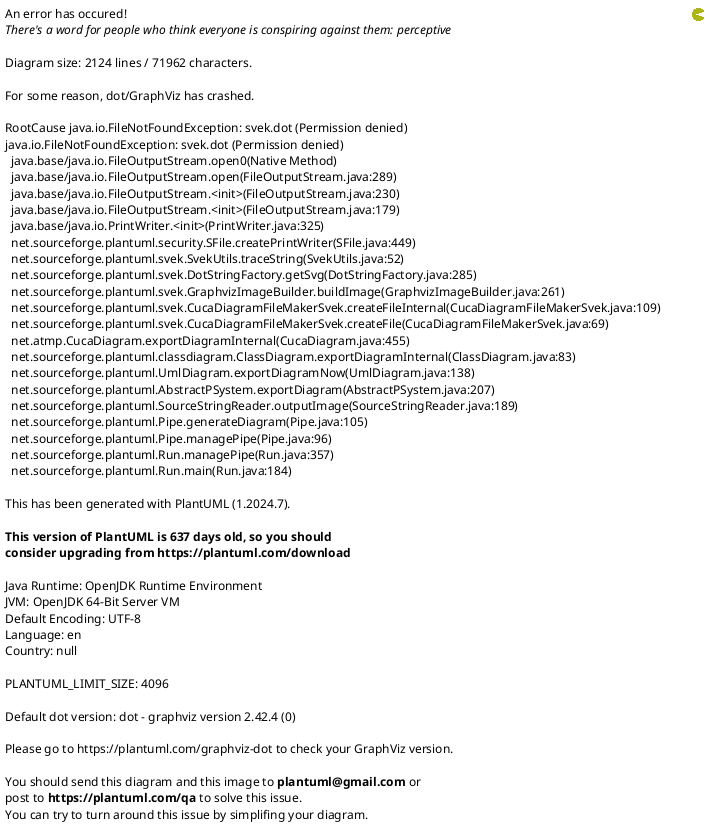 {
  "sha1": "n908gns71vdz2yyaxulrgjme1y83dv2",
  "insertion": {
    "when": "2024-06-04T17:28:38.283Z",
    "url": "https://forum.plantuml.net/17654/malformed-layout-and-missing-arrows-on-large-amount-of-edges",
    "user": "plantuml@gmail.com"
  }
}
@startuml
!pragma svek_trace on
node 8e1b16cc_d726_4065_8df7_92dbd56d56aa as "N1" {
node d810c581_6604_48f7_ab75_64e9325aecce as "N11" {
protocol 093813e0_2029_43fe_9bf2_34239fb8bbfd as "INOUT" {
  C1
  C2
  C3
  C4
  C5
  C6
  C7
  C8
  C9
  C10
  C11
  C12
  C13
  C14
  C15
  C16
  C17
  C18
  C19
  C20
  C21
  C22
  C23
  C24
  C25
  C26
  C27
  C28
  C29
  C30
  C31
  C32
  C33
  C34
  C35
  C36
  C37
  C38
  C39
  C40
  C41
  C42
  C43
  C44
  C45
  C46
  C47
  C48
  C49
  C50
  C51
  C52
  C53
  C54
  C55
  C56
  C57
  C58
  C59
  C60
  C61
  C62
  C63
  C64
  C65
  C66
  C67
  C68
  C69
  C70
  C71
  C72
  C73
  C74
  C75
  C76
  C77
  C78
  C79
  C80
  C81
  C82
  C83
  C84
  C85
  C86
  C87
  C88
  C89
  C90
  C91
  C92
  C93
  C94
  C95
  C96
  C97
  C98
  C99
  C100
  C101
  C102
  C103
  C104
  C105
  C106
  C107
  C108
  C109
  C110
  C111
  C112
  C113
  C114
  C115
  C116
  C117
  C118
  C119
  C120
  C121
  C122
  C123
  C124
  C125
  C126
  C127
  C128
  C129
  C130
  C131
  C132
  C133
  C134
  C135
  C136
  C137
  C138
  C139
  C140
  C141
  C142
  C143
  C144
  C145
  C146
  C147
  C148
  C149
  C150
  C151
  C152
  C153
  C154
  C155
  C156
  C157
  C158
  C159
  C160
  C161
  C162
  C163
  C164
  C165
  C166
  C167
  C168
  C169
  C170
  C171
  C172
  C173
}

}

node a3079685_e311_4c2a_ac9f_b896255ebabf as "N12" {
protocol 9732db51_36e3_417c_8e7d_a3cbd4ed83ba as "INOUT" {
  C1
  C2
  C3
  C4
  C5
  C6
  C7
  C8
  C9
  C10
  C11
  C12
  C13
  C14
  C15
  C16
  C17
  C18
  C19
  C20
  C21
  C22
  C23
  C24
  C25
  C26
  C27
  C28
  C29
  C30
  C31
  C32
  C33
  C34
  C35
  C36
  C37
  C38
  C39
  C40
  C41
  C42
  C43
  C44
  C45
  C46
  C47
  C48
  C49
  C50
  C51
  C52
  C53
  C54
  C55
  C56
  C57
  C177
  C178
  C179
  C180
  C181
  C182
  C183
  C184
  C185
  C186
  C187
  C188
  C189
  C190
  C191
  C192
  C193
  C194
  C195
  C196
  C197
  C198
  C199
  C200
  C201
  C202
  C203
  C204
  C205
  C206
  C207
  C208
  C209
  C210
  C211
  C212
  C213
  C214
  C215
  C216
  C217
  C218
  C219
  C220
  C221
  C222
  C223
  C224
  C225
  C226
  C227
  C228
  C229
  C230
  C231
  C232
  C233
  C234
  C235
  C236
  C237
  C238
  C239
  C240
  C241
  C242
  C243
  C244
  C245
  C246
  C247
  C248
  C249
  C250
  C251
  C252
  C293
  C294
  C255
  C256
  C295
  C258
  C296
  C260
  C261
  C262
  C263
  C264
  C265
  C266
  C267
  C268
  C269
  C270
  C271
  C272
  C273
  C274
  C275
  C276
  C277
  C278
  C279
  C280
  C281
  C282
  C283
  C284
  C285
  C286
  C287
  C288
  C289
  C290
  C291
  C292
}

}

node 25dca07a_d1aa_4b7e_8ce4_e048a14e3258 as "N13" {
interface accf54d0_72f3_4b61_ab34_fa4125d3f246 as "IN" {
  C1
  C2
  C3
  C4
  C5
  C6
  C175
  C176
  C8
  C9
  C10
  C11
  C12
  C13
  C14
  C15
  C16
  C17
  C18
  C19
  C20
  C21
  C22
  C23
  C24
  C25
  C26
  C27
  C28
  C29
  C30
  C31
  C32
  C33
  C34
  C35
  C36
  C37
  C38
  C39
  C40
  C41
  C42
  C174
  C44
  C45
  C46
  C47
  C48
  C49
  C50
  C51
  C52
  C53
  C54
  C55
  C56
  C57
  C58
  C59
  C60
  C61
  C62
  C63
  C64
  C65
  C66
  C67
  C68
  C69
  C70
  C71
  C72
  C73
  C74
  C75
  C76
  C77
  C78
  C79
  C80
  C81
  C82
  C83
  C84
  C85
  C86
  C87
  C88
  C89
  C90
  C91
  C92
  C93
  C94
  C95
  C96
  C97
  C98
  C99
  C100
  C101
  C102
  C103
  C104
  C105
  C106
  C107
  C108
  C109
  C110
  C111
  C112
  C113
  C114
  C115
  C116
  C117
  C118
  C119
  C120
  C121
  C122
  C123
  C124
  C125
  C126
  C127
  C128
  C129
  C130
  C131
  C132
  C133
  C134
  C135
  C136
  C137
  C138
  C139
  C140
  C141
  C142
  C143
  C144
  C145
  C146
  C147
  C148
  C149
  C150
  C151
  C152
  C153
  C154
  C155
  C156
  C157
  C158
  C159
  C160
  C161
  C162
  C163
  C164
  C165
  C166
  C167
  C168
  C169
  C170
  C171
  C172
  C173
}

}

node 29c28e94_9b06_4b1c_9c4a_1ff22f0cd7a8 as "N14" {
interface 19f50c7a_74c0_48bd_963b_aab6040f82eb as "IN" {
  C1
  C2
  C3
  C4
  C5
  C6
  C175
  C176
  C8
  C9
  C10
  C11
  C12
  C13
  C14
  C15
  C16
  C17
  C18
  C19
  C20
  C21
  C22
  C23
  C24
  C25
  C26
  C27
  C28
  C29
  C30
  C31
  C32
  C33
  C34
  C35
  C36
  C37
  C38
  C39
  C40
  C41
  C42
  C174
  C44
  C45
  C46
  C47
  C48
  C49
  C50
  C51
  C52
  C53
  C54
  C55
  C56
  C57
  C177
  C178
  C179
  C180
  C181
  C182
  C183
  C184
  C185
  C186
  C187
  C188
  C189
  C190
  C191
  C192
  C193
  C194
  C195
  C196
  C197
  C198
  C199
  C200
  C201
  C202
  C203
  C204
  C205
  C206
  C207
  C208
  C209
  C210
  C211
  C212
  C213
  C214
  C215
  C216
  C217
  C218
  C219
  C220
  C221
  C222
  C223
  C224
  C225
  C226
  C227
  C228
  C229
  C230
  C231
  C232
  C233
  C234
  C235
  C236
  C237
  C238
  C239
  C240
  C241
  C242
  C243
  C244
  C245
  C246
  C247
  C248
  C249
  C250
  C251
  C252
  C253
  C254
  C255
  C256
  C257
  C258
  C259
  C260
  C261
  C262
  C263
  C264
  C265
  C266
  C267
  C268
  C269
  C270
  C271
  C272
  C273
  C274
  C275
  C276
  C277
  C278
  C279
  C280
  C281
  C282
  C283
  C284
  C285
  C286
  C287
  C288
  C289
  C290
  C291
  C292
}

}

node 8189eb08_ccc5_4216_ae93_4cb44a4fcd0f as "N15" {
interface 907b9585_1051_42a3_9240_689569a717bd as "IN" {
  C1
  C2
  C3
  C4
  C5
  C6
  C7
  C8
  C9
  C10
  C11
  C12
  C13
  C14
  C15
  C16
  C17
  C18
  C19
  C20
  C21
  C22
  C23
  C24
  C25
  C26
  C27
  C28
  C29
  C30
  C31
  C32
  C33
  C34
  C35
  C36
  C37
  C38
  C39
  C40
  C41
  C42
  C43
  C44
  C45
  C46
  C47
  C48
  C49
  C50
  C51
  C52
  C53
  C54
  C55
  C56
  C57
  C177
  C178
  C179
  C180
  C181
  C182
  C183
  C184
  C185
  C186
  C187
  C188
  C189
  C190
  C191
  C192
  C193
  C194
  C195
  C196
  C197
  C198
  C199
  C200
  C201
  C202
  C203
  C204
  C205
  C206
  C207
  C208
  C209
  C210
  C211
  C212
  C213
  C214
  C215
  C216
  C217
  C218
  C219
  C220
  C221
  C222
  C223
  C224
  C225
  C226
  C227
  C228
  C229
  C230
  C231
  C232
  C233
  C234
  C235
  C236
  C237
  C238
  C239
  C240
  C241
  C242
  C243
  C244
  C245
  C246
  C247
  C248
  C249
  C250
  C251
  C252
  C293
  C294
  C255
  C256
  C295
  C258
  C296
  C260
  C261
  C262
  C263
  C264
  C265
  C266
  C267
  C268
  C269
  C270
  C271
  C272
  C273
  C274
  C275
  C276
  C277
  C278
  C279
  C280
  C281
  C282
  C283
  C284
  C285
  C286
  C287
  C288
  C289
  C290
  C291
  C292
}

annotation 378cc718_1487_4dcc_83a3_7d6a5b20b6a0 as "OUT" {
  C1
  C2
  C3
  C4
  C5
  C6
  C175
  C176
  C8
  C9
  C10
  C11
  C12
  C13
  C14
  C15
  C16
  C17
  C18
  C19
  C20
  C21
  C22
  C23
  C24
  C25
  C26
  C27
  C28
  C29
  C30
  C31
  C32
  C33
  C34
  C35
  C36
  C37
  C38
  C39
  C40
  C41
  C42
  C43
  C44
  C45
  C46
  C47
  C48
  C49
  C50
  C51
  C52
  C53
  C54
  C55
  C56
  C57
  C177
  C178
  C179
  C180
  C181
  C182
  C183
  C184
  C185
  C186
  C187
  C188
  C189
  C190
  C191
  C192
  C193
  C194
  C195
  C196
  C197
  C198
  C199
  C200
  C201
  C202
  C203
  C204
  C205
  C206
  C207
  C208
  C209
  C210
  C211
  C212
  C213
  C214
  C215
  C216
  C217
  C218
  C219
  C220
  C221
  C222
  C223
  C224
  C225
  C226
  C227
  C228
  C229
  C230
  C231
  C232
  C233
  C234
  C235
  C236
  C237
  C238
  C239
  C240
  C241
  C242
  C243
  C244
  C245
  C246
  C247
  C248
  C249
  C250
  C251
  C252
  C293
  C294
  C255
  C256
  C295
  C258
  C296
  C260
  C261
  C262
  C263
  C264
  C265
  C266
  C267
  C268
  C269
  C270
  C271
  C272
  C273
  C274
  C275
  C276
  C277
  C278
  C279
  C280
  C281
  C282
  C283
  C284
  C285
  C286
  C287
  C288
  C289
  C290
  C291
  C292
}

}

node cd8211e9_72cf_4416_b739_9f5ec9540ba5 as "N16" {
interface 7ae5f851_1719_4863_abca_7f3e4d72f0d2 as "IN" {
  C1
  C2
  C3
  C4
  C5
  C6
  C7
  C8
  C9
  C10
  C11
  C12
  C13
  C14
  C15
  C16
  C17
  C18
  C19
  C20
  C21
  C22
  C23
  C24
  C25
  C26
  C27
  C28
  C29
  C30
  C31
  C32
  C33
  C34
  C35
  C36
  C37
  C38
  C39
  C40
  C41
  C42
  C43
  C44
  C45
  C46
  C47
  C48
  C49
  C50
  C51
  C52
  C53
  C54
  C55
  C56
  C57
  C58
  C59
  C60
  C61
  C62
  C63
  C64
  C65
  C66
  C67
  C68
  C69
  C70
  C71
  C72
  C73
  C74
  C75
  C76
  C77
  C78
  C79
  C80
  C81
  C82
  C83
  C84
  C85
  C86
  C87
  C88
  C89
  C90
  C91
  C92
  C93
  C94
  C95
  C96
  C97
  C98
  C99
  C100
  C101
  C102
  C103
  C104
  C105
  C106
  C107
  C108
  C109
  C110
  C111
  C112
  C113
  C114
  C115
  C116
  C117
  C118
  C119
  C120
  C121
  C122
  C123
  C124
  C125
  C126
  C127
  C128
  C129
  C130
  C131
  C132
  C133
  C134
  C135
  C136
  C137
  C138
  C139
  C140
  C141
  C142
  C143
  C144
  C145
  C146
  C147
  C148
  C149
  C150
  C151
  C152
  C153
  C154
  C155
  C156
  C157
  C158
  C159
  C160
  C161
  C162
  C163
  C164
  C165
  C166
  C167
  C168
  C169
  C170
  C171
  C172
  C173
}

annotation 9903b60c_d5ad_4ae1_8553_db13cf6a19f1 as "OUT" {
  C1
  C2
  C3
  C4
  C5
  C6
  C175
  C176
  C8
  C9
  C10
  C11
  C12
  C13
  C14
  C15
  C16
  C17
  C18
  C19
  C20
  C21
  C22
  C23
  C24
  C25
  C26
  C27
  C28
  C29
  C30
  C31
  C32
  C33
  C34
  C35
  C36
  C37
  C38
  C39
  C40
  C41
  C42
  C43
  C44
  C45
  C46
  C47
  C48
  C49
  C50
  C51
  C52
  C53
  C54
  C55
  C56
  C57
  C58
  C59
  C60
  C61
  C62
  C63
  C64
  C65
  C66
  C67
  C68
  C69
  C70
  C71
  C72
  C73
  C74
  C75
  C76
  C77
  C78
  C79
  C80
  C81
  C82
  C83
  C84
  C85
  C86
  C87
  C88
  C89
  C90
  C91
  C92
  C93
  C94
  C95
  C96
  C97
  C98
  C99
  C100
  C101
  C102
  C103
  C104
  C105
  C106
  C107
  C108
  C109
  C110
  C111
  C112
  C113
  C114
  C115
  C116
  C117
  C118
  C119
  C120
  C121
  C122
  C123
  C124
  C125
  C126
  C127
  C128
  C129
  C130
  C131
  C132
  C133
  C134
  C135
  C136
  C137
  C138
  C139
  C140
  C141
  C142
  C143
  C144
  C145
  C146
  C147
  C148
  C149
  C150
  C151
  C152
  C153
  C154
  C155
  C156
  C157
  C158
  C159
  C160
  C161
  C162
  C163
  C164
  C165
  C166
  C167
  C168
  C169
  C170
  C171
  C172
  C173
}

}

accf54d0_72f3_4b61_ab34_fa4125d3f246::C1 <-d- 9903b60c_d5ad_4ae1_8553_db13cf6a19f1::C1
accf54d0_72f3_4b61_ab34_fa4125d3f246::C2 <-d- 9903b60c_d5ad_4ae1_8553_db13cf6a19f1::C2
accf54d0_72f3_4b61_ab34_fa4125d3f246::C3 <-d- 9903b60c_d5ad_4ae1_8553_db13cf6a19f1::C3
accf54d0_72f3_4b61_ab34_fa4125d3f246::C4 <-d- 9903b60c_d5ad_4ae1_8553_db13cf6a19f1::C4
accf54d0_72f3_4b61_ab34_fa4125d3f246::C5 <-d- 9903b60c_d5ad_4ae1_8553_db13cf6a19f1::C5
accf54d0_72f3_4b61_ab34_fa4125d3f246::C6 <-d- 9903b60c_d5ad_4ae1_8553_db13cf6a19f1::C6
accf54d0_72f3_4b61_ab34_fa4125d3f246::C175 <-d- 9903b60c_d5ad_4ae1_8553_db13cf6a19f1::C175
accf54d0_72f3_4b61_ab34_fa4125d3f246::C176 <-d- 9903b60c_d5ad_4ae1_8553_db13cf6a19f1::C176
accf54d0_72f3_4b61_ab34_fa4125d3f246::C8 <-d- 9903b60c_d5ad_4ae1_8553_db13cf6a19f1::C8
accf54d0_72f3_4b61_ab34_fa4125d3f246::C9 <-d- 9903b60c_d5ad_4ae1_8553_db13cf6a19f1::C9
accf54d0_72f3_4b61_ab34_fa4125d3f246::C10 <-d- 9903b60c_d5ad_4ae1_8553_db13cf6a19f1::C10
accf54d0_72f3_4b61_ab34_fa4125d3f246::C11 <-d- 9903b60c_d5ad_4ae1_8553_db13cf6a19f1::C11
accf54d0_72f3_4b61_ab34_fa4125d3f246::C12 <-d- 9903b60c_d5ad_4ae1_8553_db13cf6a19f1::C12
accf54d0_72f3_4b61_ab34_fa4125d3f246::C13 <-d- 9903b60c_d5ad_4ae1_8553_db13cf6a19f1::C13
accf54d0_72f3_4b61_ab34_fa4125d3f246::C14 <-d- 9903b60c_d5ad_4ae1_8553_db13cf6a19f1::C14
accf54d0_72f3_4b61_ab34_fa4125d3f246::C15 <-d- 9903b60c_d5ad_4ae1_8553_db13cf6a19f1::C15
accf54d0_72f3_4b61_ab34_fa4125d3f246::C16 <-d- 9903b60c_d5ad_4ae1_8553_db13cf6a19f1::C16
accf54d0_72f3_4b61_ab34_fa4125d3f246::C17 <-d- 9903b60c_d5ad_4ae1_8553_db13cf6a19f1::C17
accf54d0_72f3_4b61_ab34_fa4125d3f246::C18 <-d- 9903b60c_d5ad_4ae1_8553_db13cf6a19f1::C18
accf54d0_72f3_4b61_ab34_fa4125d3f246::C19 <-d- 9903b60c_d5ad_4ae1_8553_db13cf6a19f1::C19
accf54d0_72f3_4b61_ab34_fa4125d3f246::C20 <-d- 9903b60c_d5ad_4ae1_8553_db13cf6a19f1::C20
accf54d0_72f3_4b61_ab34_fa4125d3f246::C21 <-d- 9903b60c_d5ad_4ae1_8553_db13cf6a19f1::C21
accf54d0_72f3_4b61_ab34_fa4125d3f246::C22 <-d- 9903b60c_d5ad_4ae1_8553_db13cf6a19f1::C22
accf54d0_72f3_4b61_ab34_fa4125d3f246::C23 <-d- 9903b60c_d5ad_4ae1_8553_db13cf6a19f1::C23
accf54d0_72f3_4b61_ab34_fa4125d3f246::C24 <-d- 9903b60c_d5ad_4ae1_8553_db13cf6a19f1::C24
accf54d0_72f3_4b61_ab34_fa4125d3f246::C25 <-d- 9903b60c_d5ad_4ae1_8553_db13cf6a19f1::C25
accf54d0_72f3_4b61_ab34_fa4125d3f246::C26 <-d- 9903b60c_d5ad_4ae1_8553_db13cf6a19f1::C26
accf54d0_72f3_4b61_ab34_fa4125d3f246::C27 <-d- 9903b60c_d5ad_4ae1_8553_db13cf6a19f1::C27
accf54d0_72f3_4b61_ab34_fa4125d3f246::C28 <-d- 9903b60c_d5ad_4ae1_8553_db13cf6a19f1::C28
accf54d0_72f3_4b61_ab34_fa4125d3f246::C29 <-d- 9903b60c_d5ad_4ae1_8553_db13cf6a19f1::C29
accf54d0_72f3_4b61_ab34_fa4125d3f246::C30 <-d- 9903b60c_d5ad_4ae1_8553_db13cf6a19f1::C30
accf54d0_72f3_4b61_ab34_fa4125d3f246::C31 <-d- 9903b60c_d5ad_4ae1_8553_db13cf6a19f1::C31
accf54d0_72f3_4b61_ab34_fa4125d3f246::C32 <-d- 9903b60c_d5ad_4ae1_8553_db13cf6a19f1::C32
accf54d0_72f3_4b61_ab34_fa4125d3f246::C33 <-d- 9903b60c_d5ad_4ae1_8553_db13cf6a19f1::C33
accf54d0_72f3_4b61_ab34_fa4125d3f246::C34 <-d- 9903b60c_d5ad_4ae1_8553_db13cf6a19f1::C34
accf54d0_72f3_4b61_ab34_fa4125d3f246::C35 <-d- 9903b60c_d5ad_4ae1_8553_db13cf6a19f1::C35
accf54d0_72f3_4b61_ab34_fa4125d3f246::C36 <-d- 9903b60c_d5ad_4ae1_8553_db13cf6a19f1::C36
accf54d0_72f3_4b61_ab34_fa4125d3f246::C37 <-d- 9903b60c_d5ad_4ae1_8553_db13cf6a19f1::C37
accf54d0_72f3_4b61_ab34_fa4125d3f246::C38 <-d- 9903b60c_d5ad_4ae1_8553_db13cf6a19f1::C38
accf54d0_72f3_4b61_ab34_fa4125d3f246::C39 <-d- 9903b60c_d5ad_4ae1_8553_db13cf6a19f1::C39
accf54d0_72f3_4b61_ab34_fa4125d3f246::C40 <-d- 9903b60c_d5ad_4ae1_8553_db13cf6a19f1::C40
accf54d0_72f3_4b61_ab34_fa4125d3f246::C41 <-d- 9903b60c_d5ad_4ae1_8553_db13cf6a19f1::C41
accf54d0_72f3_4b61_ab34_fa4125d3f246::C42 <-d- 9903b60c_d5ad_4ae1_8553_db13cf6a19f1::C42
accf54d0_72f3_4b61_ab34_fa4125d3f246::C174 <-d- 9903b60c_d5ad_4ae1_8553_db13cf6a19f1::C43
accf54d0_72f3_4b61_ab34_fa4125d3f246::C44 <-d- 9903b60c_d5ad_4ae1_8553_db13cf6a19f1::C44
accf54d0_72f3_4b61_ab34_fa4125d3f246::C45 <-d- 9903b60c_d5ad_4ae1_8553_db13cf6a19f1::C45
accf54d0_72f3_4b61_ab34_fa4125d3f246::C46 <-d- 9903b60c_d5ad_4ae1_8553_db13cf6a19f1::C46
accf54d0_72f3_4b61_ab34_fa4125d3f246::C47 <-d- 9903b60c_d5ad_4ae1_8553_db13cf6a19f1::C47
accf54d0_72f3_4b61_ab34_fa4125d3f246::C48 <-d- 9903b60c_d5ad_4ae1_8553_db13cf6a19f1::C48
accf54d0_72f3_4b61_ab34_fa4125d3f246::C49 <-d- 9903b60c_d5ad_4ae1_8553_db13cf6a19f1::C49
accf54d0_72f3_4b61_ab34_fa4125d3f246::C50 <-d- 9903b60c_d5ad_4ae1_8553_db13cf6a19f1::C50
accf54d0_72f3_4b61_ab34_fa4125d3f246::C51 <-d- 9903b60c_d5ad_4ae1_8553_db13cf6a19f1::C51
accf54d0_72f3_4b61_ab34_fa4125d3f246::C52 <-d- 9903b60c_d5ad_4ae1_8553_db13cf6a19f1::C52
accf54d0_72f3_4b61_ab34_fa4125d3f246::C53 <-d- 9903b60c_d5ad_4ae1_8553_db13cf6a19f1::C53
accf54d0_72f3_4b61_ab34_fa4125d3f246::C54 <-d- 9903b60c_d5ad_4ae1_8553_db13cf6a19f1::C54
accf54d0_72f3_4b61_ab34_fa4125d3f246::C55 <-d- 9903b60c_d5ad_4ae1_8553_db13cf6a19f1::C55
accf54d0_72f3_4b61_ab34_fa4125d3f246::C56 <-d- 9903b60c_d5ad_4ae1_8553_db13cf6a19f1::C56
accf54d0_72f3_4b61_ab34_fa4125d3f246::C57 <-d- 9903b60c_d5ad_4ae1_8553_db13cf6a19f1::C57
accf54d0_72f3_4b61_ab34_fa4125d3f246::C58 <-d- 9903b60c_d5ad_4ae1_8553_db13cf6a19f1::C58
accf54d0_72f3_4b61_ab34_fa4125d3f246::C59 <-d- 9903b60c_d5ad_4ae1_8553_db13cf6a19f1::C59
accf54d0_72f3_4b61_ab34_fa4125d3f246::C60 <-d- 9903b60c_d5ad_4ae1_8553_db13cf6a19f1::C60
accf54d0_72f3_4b61_ab34_fa4125d3f246::C61 <-d- 9903b60c_d5ad_4ae1_8553_db13cf6a19f1::C61
accf54d0_72f3_4b61_ab34_fa4125d3f246::C62 <-d- 9903b60c_d5ad_4ae1_8553_db13cf6a19f1::C62
accf54d0_72f3_4b61_ab34_fa4125d3f246::C63 <-d- 9903b60c_d5ad_4ae1_8553_db13cf6a19f1::C63
accf54d0_72f3_4b61_ab34_fa4125d3f246::C64 <-d- 9903b60c_d5ad_4ae1_8553_db13cf6a19f1::C64
accf54d0_72f3_4b61_ab34_fa4125d3f246::C65 <-d- 9903b60c_d5ad_4ae1_8553_db13cf6a19f1::C65
accf54d0_72f3_4b61_ab34_fa4125d3f246::C66 <-d- 9903b60c_d5ad_4ae1_8553_db13cf6a19f1::C66
accf54d0_72f3_4b61_ab34_fa4125d3f246::C67 <-d- 9903b60c_d5ad_4ae1_8553_db13cf6a19f1::C67
accf54d0_72f3_4b61_ab34_fa4125d3f246::C68 <-d- 9903b60c_d5ad_4ae1_8553_db13cf6a19f1::C68
accf54d0_72f3_4b61_ab34_fa4125d3f246::C69 <-d- 9903b60c_d5ad_4ae1_8553_db13cf6a19f1::C69
accf54d0_72f3_4b61_ab34_fa4125d3f246::C70 <-d- 9903b60c_d5ad_4ae1_8553_db13cf6a19f1::C70
accf54d0_72f3_4b61_ab34_fa4125d3f246::C71 <-d- 9903b60c_d5ad_4ae1_8553_db13cf6a19f1::C71
accf54d0_72f3_4b61_ab34_fa4125d3f246::C72 <-d- 9903b60c_d5ad_4ae1_8553_db13cf6a19f1::C72
accf54d0_72f3_4b61_ab34_fa4125d3f246::C73 <-d- 9903b60c_d5ad_4ae1_8553_db13cf6a19f1::C73
accf54d0_72f3_4b61_ab34_fa4125d3f246::C74 <-d- 9903b60c_d5ad_4ae1_8553_db13cf6a19f1::C74
accf54d0_72f3_4b61_ab34_fa4125d3f246::C75 <-d- 9903b60c_d5ad_4ae1_8553_db13cf6a19f1::C75
accf54d0_72f3_4b61_ab34_fa4125d3f246::C76 <-d- 9903b60c_d5ad_4ae1_8553_db13cf6a19f1::C76
accf54d0_72f3_4b61_ab34_fa4125d3f246::C77 <-d- 9903b60c_d5ad_4ae1_8553_db13cf6a19f1::C77
accf54d0_72f3_4b61_ab34_fa4125d3f246::C78 <-d- 9903b60c_d5ad_4ae1_8553_db13cf6a19f1::C78
accf54d0_72f3_4b61_ab34_fa4125d3f246::C79 <-d- 9903b60c_d5ad_4ae1_8553_db13cf6a19f1::C79
accf54d0_72f3_4b61_ab34_fa4125d3f246::C80 <-d- 9903b60c_d5ad_4ae1_8553_db13cf6a19f1::C80
accf54d0_72f3_4b61_ab34_fa4125d3f246::C81 <-d- 9903b60c_d5ad_4ae1_8553_db13cf6a19f1::C81
accf54d0_72f3_4b61_ab34_fa4125d3f246::C82 <-d- 9903b60c_d5ad_4ae1_8553_db13cf6a19f1::C82
accf54d0_72f3_4b61_ab34_fa4125d3f246::C83 <-d- 9903b60c_d5ad_4ae1_8553_db13cf6a19f1::C83
accf54d0_72f3_4b61_ab34_fa4125d3f246::C84 <-d- 9903b60c_d5ad_4ae1_8553_db13cf6a19f1::C84
accf54d0_72f3_4b61_ab34_fa4125d3f246::C85 <-d- 9903b60c_d5ad_4ae1_8553_db13cf6a19f1::C85
accf54d0_72f3_4b61_ab34_fa4125d3f246::C86 <-d- 9903b60c_d5ad_4ae1_8553_db13cf6a19f1::C86
accf54d0_72f3_4b61_ab34_fa4125d3f246::C87 <-d- 9903b60c_d5ad_4ae1_8553_db13cf6a19f1::C87
accf54d0_72f3_4b61_ab34_fa4125d3f246::C88 <-d- 9903b60c_d5ad_4ae1_8553_db13cf6a19f1::C88
accf54d0_72f3_4b61_ab34_fa4125d3f246::C89 <-d- 9903b60c_d5ad_4ae1_8553_db13cf6a19f1::C89
accf54d0_72f3_4b61_ab34_fa4125d3f246::C90 <-d- 9903b60c_d5ad_4ae1_8553_db13cf6a19f1::C90
accf54d0_72f3_4b61_ab34_fa4125d3f246::C91 <-d- 9903b60c_d5ad_4ae1_8553_db13cf6a19f1::C91
accf54d0_72f3_4b61_ab34_fa4125d3f246::C92 <-d- 9903b60c_d5ad_4ae1_8553_db13cf6a19f1::C92
accf54d0_72f3_4b61_ab34_fa4125d3f246::C93 <-d- 9903b60c_d5ad_4ae1_8553_db13cf6a19f1::C93
accf54d0_72f3_4b61_ab34_fa4125d3f246::C94 <-d- 9903b60c_d5ad_4ae1_8553_db13cf6a19f1::C94
accf54d0_72f3_4b61_ab34_fa4125d3f246::C95 <-d- 9903b60c_d5ad_4ae1_8553_db13cf6a19f1::C95
accf54d0_72f3_4b61_ab34_fa4125d3f246::C96 <-d- 9903b60c_d5ad_4ae1_8553_db13cf6a19f1::C96
accf54d0_72f3_4b61_ab34_fa4125d3f246::C97 <-d- 9903b60c_d5ad_4ae1_8553_db13cf6a19f1::C97
accf54d0_72f3_4b61_ab34_fa4125d3f246::C98 <-d- 9903b60c_d5ad_4ae1_8553_db13cf6a19f1::C98
accf54d0_72f3_4b61_ab34_fa4125d3f246::C99 <-d- 9903b60c_d5ad_4ae1_8553_db13cf6a19f1::C99
accf54d0_72f3_4b61_ab34_fa4125d3f246::C100 <-d- 9903b60c_d5ad_4ae1_8553_db13cf6a19f1::C100
accf54d0_72f3_4b61_ab34_fa4125d3f246::C101 <-d- 9903b60c_d5ad_4ae1_8553_db13cf6a19f1::C101
accf54d0_72f3_4b61_ab34_fa4125d3f246::C102 <-d- 9903b60c_d5ad_4ae1_8553_db13cf6a19f1::C102
accf54d0_72f3_4b61_ab34_fa4125d3f246::C103 <-d- 9903b60c_d5ad_4ae1_8553_db13cf6a19f1::C103
accf54d0_72f3_4b61_ab34_fa4125d3f246::C104 <-d- 9903b60c_d5ad_4ae1_8553_db13cf6a19f1::C104
accf54d0_72f3_4b61_ab34_fa4125d3f246::C105 <-d- 9903b60c_d5ad_4ae1_8553_db13cf6a19f1::C105
accf54d0_72f3_4b61_ab34_fa4125d3f246::C106 <-d- 9903b60c_d5ad_4ae1_8553_db13cf6a19f1::C106
accf54d0_72f3_4b61_ab34_fa4125d3f246::C107 <-d- 9903b60c_d5ad_4ae1_8553_db13cf6a19f1::C107
accf54d0_72f3_4b61_ab34_fa4125d3f246::C108 <-d- 9903b60c_d5ad_4ae1_8553_db13cf6a19f1::C108
accf54d0_72f3_4b61_ab34_fa4125d3f246::C109 <-d- 9903b60c_d5ad_4ae1_8553_db13cf6a19f1::C109
accf54d0_72f3_4b61_ab34_fa4125d3f246::C110 <-d- 9903b60c_d5ad_4ae1_8553_db13cf6a19f1::C110
accf54d0_72f3_4b61_ab34_fa4125d3f246::C111 <-d- 9903b60c_d5ad_4ae1_8553_db13cf6a19f1::C111
accf54d0_72f3_4b61_ab34_fa4125d3f246::C112 <-d- 9903b60c_d5ad_4ae1_8553_db13cf6a19f1::C112
accf54d0_72f3_4b61_ab34_fa4125d3f246::C113 <-d- 9903b60c_d5ad_4ae1_8553_db13cf6a19f1::C113
accf54d0_72f3_4b61_ab34_fa4125d3f246::C114 <-d- 9903b60c_d5ad_4ae1_8553_db13cf6a19f1::C114
accf54d0_72f3_4b61_ab34_fa4125d3f246::C115 <-d- 9903b60c_d5ad_4ae1_8553_db13cf6a19f1::C115
accf54d0_72f3_4b61_ab34_fa4125d3f246::C116 <-d- 9903b60c_d5ad_4ae1_8553_db13cf6a19f1::C116
accf54d0_72f3_4b61_ab34_fa4125d3f246::C117 <-d- 9903b60c_d5ad_4ae1_8553_db13cf6a19f1::C117
accf54d0_72f3_4b61_ab34_fa4125d3f246::C118 <-d- 9903b60c_d5ad_4ae1_8553_db13cf6a19f1::C118
accf54d0_72f3_4b61_ab34_fa4125d3f246::C119 <-d- 9903b60c_d5ad_4ae1_8553_db13cf6a19f1::C119
accf54d0_72f3_4b61_ab34_fa4125d3f246::C120 <-d- 9903b60c_d5ad_4ae1_8553_db13cf6a19f1::C120
accf54d0_72f3_4b61_ab34_fa4125d3f246::C121 <-d- 9903b60c_d5ad_4ae1_8553_db13cf6a19f1::C121
accf54d0_72f3_4b61_ab34_fa4125d3f246::C122 <-d- 9903b60c_d5ad_4ae1_8553_db13cf6a19f1::C122
accf54d0_72f3_4b61_ab34_fa4125d3f246::C123 <-d- 9903b60c_d5ad_4ae1_8553_db13cf6a19f1::C123
accf54d0_72f3_4b61_ab34_fa4125d3f246::C124 <-d- 9903b60c_d5ad_4ae1_8553_db13cf6a19f1::C124
accf54d0_72f3_4b61_ab34_fa4125d3f246::C125 <-d- 9903b60c_d5ad_4ae1_8553_db13cf6a19f1::C125
accf54d0_72f3_4b61_ab34_fa4125d3f246::C126 <-d- 9903b60c_d5ad_4ae1_8553_db13cf6a19f1::C126
accf54d0_72f3_4b61_ab34_fa4125d3f246::C127 <-d- 9903b60c_d5ad_4ae1_8553_db13cf6a19f1::C127
accf54d0_72f3_4b61_ab34_fa4125d3f246::C128 <-d- 9903b60c_d5ad_4ae1_8553_db13cf6a19f1::C128
accf54d0_72f3_4b61_ab34_fa4125d3f246::C129 <-d- 9903b60c_d5ad_4ae1_8553_db13cf6a19f1::C129
accf54d0_72f3_4b61_ab34_fa4125d3f246::C130 <-d- 9903b60c_d5ad_4ae1_8553_db13cf6a19f1::C130
accf54d0_72f3_4b61_ab34_fa4125d3f246::C131 <-d- 9903b60c_d5ad_4ae1_8553_db13cf6a19f1::C131
accf54d0_72f3_4b61_ab34_fa4125d3f246::C132 <-d- 9903b60c_d5ad_4ae1_8553_db13cf6a19f1::C132
accf54d0_72f3_4b61_ab34_fa4125d3f246::C133 <-d- 9903b60c_d5ad_4ae1_8553_db13cf6a19f1::C133
accf54d0_72f3_4b61_ab34_fa4125d3f246::C134 <-d- 9903b60c_d5ad_4ae1_8553_db13cf6a19f1::C134
accf54d0_72f3_4b61_ab34_fa4125d3f246::C135 <-d- 9903b60c_d5ad_4ae1_8553_db13cf6a19f1::C135
accf54d0_72f3_4b61_ab34_fa4125d3f246::C136 <-d- 9903b60c_d5ad_4ae1_8553_db13cf6a19f1::C136
accf54d0_72f3_4b61_ab34_fa4125d3f246::C137 <-d- 9903b60c_d5ad_4ae1_8553_db13cf6a19f1::C137
accf54d0_72f3_4b61_ab34_fa4125d3f246::C138 <-d- 9903b60c_d5ad_4ae1_8553_db13cf6a19f1::C138
accf54d0_72f3_4b61_ab34_fa4125d3f246::C139 <-d- 9903b60c_d5ad_4ae1_8553_db13cf6a19f1::C139
accf54d0_72f3_4b61_ab34_fa4125d3f246::C140 <-d- 9903b60c_d5ad_4ae1_8553_db13cf6a19f1::C140
accf54d0_72f3_4b61_ab34_fa4125d3f246::C141 <-d- 9903b60c_d5ad_4ae1_8553_db13cf6a19f1::C141
accf54d0_72f3_4b61_ab34_fa4125d3f246::C142 <-d- 9903b60c_d5ad_4ae1_8553_db13cf6a19f1::C142
accf54d0_72f3_4b61_ab34_fa4125d3f246::C143 <-d- 9903b60c_d5ad_4ae1_8553_db13cf6a19f1::C143
accf54d0_72f3_4b61_ab34_fa4125d3f246::C144 <-d- 9903b60c_d5ad_4ae1_8553_db13cf6a19f1::C144
accf54d0_72f3_4b61_ab34_fa4125d3f246::C145 <-d- 9903b60c_d5ad_4ae1_8553_db13cf6a19f1::C145
accf54d0_72f3_4b61_ab34_fa4125d3f246::C146 <-d- 9903b60c_d5ad_4ae1_8553_db13cf6a19f1::C146
accf54d0_72f3_4b61_ab34_fa4125d3f246::C147 <-d- 9903b60c_d5ad_4ae1_8553_db13cf6a19f1::C147
accf54d0_72f3_4b61_ab34_fa4125d3f246::C148 <-d- 9903b60c_d5ad_4ae1_8553_db13cf6a19f1::C148
accf54d0_72f3_4b61_ab34_fa4125d3f246::C149 <-d- 9903b60c_d5ad_4ae1_8553_db13cf6a19f1::C149
accf54d0_72f3_4b61_ab34_fa4125d3f246::C150 <-d- 9903b60c_d5ad_4ae1_8553_db13cf6a19f1::C150
accf54d0_72f3_4b61_ab34_fa4125d3f246::C151 <-d- 9903b60c_d5ad_4ae1_8553_db13cf6a19f1::C151
accf54d0_72f3_4b61_ab34_fa4125d3f246::C152 <-d- 9903b60c_d5ad_4ae1_8553_db13cf6a19f1::C152
accf54d0_72f3_4b61_ab34_fa4125d3f246::C153 <-d- 9903b60c_d5ad_4ae1_8553_db13cf6a19f1::C153
accf54d0_72f3_4b61_ab34_fa4125d3f246::C154 <-d- 9903b60c_d5ad_4ae1_8553_db13cf6a19f1::C154
accf54d0_72f3_4b61_ab34_fa4125d3f246::C155 <-d- 9903b60c_d5ad_4ae1_8553_db13cf6a19f1::C155
accf54d0_72f3_4b61_ab34_fa4125d3f246::C156 <-d- 9903b60c_d5ad_4ae1_8553_db13cf6a19f1::C156
accf54d0_72f3_4b61_ab34_fa4125d3f246::C157 <-d- 9903b60c_d5ad_4ae1_8553_db13cf6a19f1::C157
accf54d0_72f3_4b61_ab34_fa4125d3f246::C158 <-d- 9903b60c_d5ad_4ae1_8553_db13cf6a19f1::C158
accf54d0_72f3_4b61_ab34_fa4125d3f246::C159 <-d- 9903b60c_d5ad_4ae1_8553_db13cf6a19f1::C159
accf54d0_72f3_4b61_ab34_fa4125d3f246::C160 <-d- 9903b60c_d5ad_4ae1_8553_db13cf6a19f1::C160
accf54d0_72f3_4b61_ab34_fa4125d3f246::C161 <-d- 9903b60c_d5ad_4ae1_8553_db13cf6a19f1::C161
accf54d0_72f3_4b61_ab34_fa4125d3f246::C162 <-d- 9903b60c_d5ad_4ae1_8553_db13cf6a19f1::C162
accf54d0_72f3_4b61_ab34_fa4125d3f246::C163 <-d- 9903b60c_d5ad_4ae1_8553_db13cf6a19f1::C163
accf54d0_72f3_4b61_ab34_fa4125d3f246::C164 <-d- 9903b60c_d5ad_4ae1_8553_db13cf6a19f1::C164
accf54d0_72f3_4b61_ab34_fa4125d3f246::C165 <-d- 9903b60c_d5ad_4ae1_8553_db13cf6a19f1::C165
accf54d0_72f3_4b61_ab34_fa4125d3f246::C166 <-d- 9903b60c_d5ad_4ae1_8553_db13cf6a19f1::C166
accf54d0_72f3_4b61_ab34_fa4125d3f246::C167 <-d- 9903b60c_d5ad_4ae1_8553_db13cf6a19f1::C167
accf54d0_72f3_4b61_ab34_fa4125d3f246::C168 <-d- 9903b60c_d5ad_4ae1_8553_db13cf6a19f1::C168
accf54d0_72f3_4b61_ab34_fa4125d3f246::C169 <-d- 9903b60c_d5ad_4ae1_8553_db13cf6a19f1::C169
accf54d0_72f3_4b61_ab34_fa4125d3f246::C170 <-d- 9903b60c_d5ad_4ae1_8553_db13cf6a19f1::C170
accf54d0_72f3_4b61_ab34_fa4125d3f246::C171 <-d- 9903b60c_d5ad_4ae1_8553_db13cf6a19f1::C171
accf54d0_72f3_4b61_ab34_fa4125d3f246::C172 <-d- 9903b60c_d5ad_4ae1_8553_db13cf6a19f1::C172
accf54d0_72f3_4b61_ab34_fa4125d3f246::C173 <-d- 9903b60c_d5ad_4ae1_8553_db13cf6a19f1::C173
19f50c7a_74c0_48bd_963b_aab6040f82eb::C1 <-d- 378cc718_1487_4dcc_83a3_7d6a5b20b6a0::C1
19f50c7a_74c0_48bd_963b_aab6040f82eb::C2 <-d- 378cc718_1487_4dcc_83a3_7d6a5b20b6a0::C2
19f50c7a_74c0_48bd_963b_aab6040f82eb::C3 <-d- 378cc718_1487_4dcc_83a3_7d6a5b20b6a0::C3
19f50c7a_74c0_48bd_963b_aab6040f82eb::C4 <-d- 378cc718_1487_4dcc_83a3_7d6a5b20b6a0::C4
19f50c7a_74c0_48bd_963b_aab6040f82eb::C5 <-d- 378cc718_1487_4dcc_83a3_7d6a5b20b6a0::C5
19f50c7a_74c0_48bd_963b_aab6040f82eb::C6 <-d- 378cc718_1487_4dcc_83a3_7d6a5b20b6a0::C6
19f50c7a_74c0_48bd_963b_aab6040f82eb::C175 <-d- 378cc718_1487_4dcc_83a3_7d6a5b20b6a0::C175
19f50c7a_74c0_48bd_963b_aab6040f82eb::C176 <-d- 378cc718_1487_4dcc_83a3_7d6a5b20b6a0::C176
19f50c7a_74c0_48bd_963b_aab6040f82eb::C8 <-d- 378cc718_1487_4dcc_83a3_7d6a5b20b6a0::C8
19f50c7a_74c0_48bd_963b_aab6040f82eb::C9 <-d- 378cc718_1487_4dcc_83a3_7d6a5b20b6a0::C9
19f50c7a_74c0_48bd_963b_aab6040f82eb::C10 <-d- 378cc718_1487_4dcc_83a3_7d6a5b20b6a0::C10
19f50c7a_74c0_48bd_963b_aab6040f82eb::C11 <-d- 378cc718_1487_4dcc_83a3_7d6a5b20b6a0::C11
19f50c7a_74c0_48bd_963b_aab6040f82eb::C12 <-d- 378cc718_1487_4dcc_83a3_7d6a5b20b6a0::C12
19f50c7a_74c0_48bd_963b_aab6040f82eb::C13 <-d- 378cc718_1487_4dcc_83a3_7d6a5b20b6a0::C13
19f50c7a_74c0_48bd_963b_aab6040f82eb::C14 <-d- 378cc718_1487_4dcc_83a3_7d6a5b20b6a0::C14
19f50c7a_74c0_48bd_963b_aab6040f82eb::C15 <-d- 378cc718_1487_4dcc_83a3_7d6a5b20b6a0::C15
19f50c7a_74c0_48bd_963b_aab6040f82eb::C16 <-d- 378cc718_1487_4dcc_83a3_7d6a5b20b6a0::C16
19f50c7a_74c0_48bd_963b_aab6040f82eb::C17 <-d- 378cc718_1487_4dcc_83a3_7d6a5b20b6a0::C17
19f50c7a_74c0_48bd_963b_aab6040f82eb::C18 <-d- 378cc718_1487_4dcc_83a3_7d6a5b20b6a0::C18
19f50c7a_74c0_48bd_963b_aab6040f82eb::C19 <-d- 378cc718_1487_4dcc_83a3_7d6a5b20b6a0::C19
19f50c7a_74c0_48bd_963b_aab6040f82eb::C20 <-d- 378cc718_1487_4dcc_83a3_7d6a5b20b6a0::C20
19f50c7a_74c0_48bd_963b_aab6040f82eb::C21 <-d- 378cc718_1487_4dcc_83a3_7d6a5b20b6a0::C21
19f50c7a_74c0_48bd_963b_aab6040f82eb::C22 <-d- 378cc718_1487_4dcc_83a3_7d6a5b20b6a0::C22
19f50c7a_74c0_48bd_963b_aab6040f82eb::C23 <-d- 378cc718_1487_4dcc_83a3_7d6a5b20b6a0::C23
19f50c7a_74c0_48bd_963b_aab6040f82eb::C24 <-d- 378cc718_1487_4dcc_83a3_7d6a5b20b6a0::C24
19f50c7a_74c0_48bd_963b_aab6040f82eb::C25 <-d- 378cc718_1487_4dcc_83a3_7d6a5b20b6a0::C25
19f50c7a_74c0_48bd_963b_aab6040f82eb::C26 <-d- 378cc718_1487_4dcc_83a3_7d6a5b20b6a0::C26
19f50c7a_74c0_48bd_963b_aab6040f82eb::C27 <-d- 378cc718_1487_4dcc_83a3_7d6a5b20b6a0::C27
19f50c7a_74c0_48bd_963b_aab6040f82eb::C28 <-d- 378cc718_1487_4dcc_83a3_7d6a5b20b6a0::C28
19f50c7a_74c0_48bd_963b_aab6040f82eb::C29 <-d- 378cc718_1487_4dcc_83a3_7d6a5b20b6a0::C29
19f50c7a_74c0_48bd_963b_aab6040f82eb::C30 <-d- 378cc718_1487_4dcc_83a3_7d6a5b20b6a0::C30
19f50c7a_74c0_48bd_963b_aab6040f82eb::C31 <-d- 378cc718_1487_4dcc_83a3_7d6a5b20b6a0::C31
19f50c7a_74c0_48bd_963b_aab6040f82eb::C32 <-d- 378cc718_1487_4dcc_83a3_7d6a5b20b6a0::C32
19f50c7a_74c0_48bd_963b_aab6040f82eb::C33 <-d- 378cc718_1487_4dcc_83a3_7d6a5b20b6a0::C33
19f50c7a_74c0_48bd_963b_aab6040f82eb::C34 <-d- 378cc718_1487_4dcc_83a3_7d6a5b20b6a0::C34
19f50c7a_74c0_48bd_963b_aab6040f82eb::C35 <-d- 378cc718_1487_4dcc_83a3_7d6a5b20b6a0::C35
19f50c7a_74c0_48bd_963b_aab6040f82eb::C36 <-d- 378cc718_1487_4dcc_83a3_7d6a5b20b6a0::C36
19f50c7a_74c0_48bd_963b_aab6040f82eb::C37 <-d- 378cc718_1487_4dcc_83a3_7d6a5b20b6a0::C37
19f50c7a_74c0_48bd_963b_aab6040f82eb::C38 <-d- 378cc718_1487_4dcc_83a3_7d6a5b20b6a0::C38
19f50c7a_74c0_48bd_963b_aab6040f82eb::C39 <-d- 378cc718_1487_4dcc_83a3_7d6a5b20b6a0::C39
19f50c7a_74c0_48bd_963b_aab6040f82eb::C40 <-d- 378cc718_1487_4dcc_83a3_7d6a5b20b6a0::C40
19f50c7a_74c0_48bd_963b_aab6040f82eb::C41 <-d- 378cc718_1487_4dcc_83a3_7d6a5b20b6a0::C41
19f50c7a_74c0_48bd_963b_aab6040f82eb::C42 <-d- 378cc718_1487_4dcc_83a3_7d6a5b20b6a0::C42
19f50c7a_74c0_48bd_963b_aab6040f82eb::C44 <-d- 378cc718_1487_4dcc_83a3_7d6a5b20b6a0::C44
19f50c7a_74c0_48bd_963b_aab6040f82eb::C45 <-d- 378cc718_1487_4dcc_83a3_7d6a5b20b6a0::C45
19f50c7a_74c0_48bd_963b_aab6040f82eb::C46 <-d- 378cc718_1487_4dcc_83a3_7d6a5b20b6a0::C46
19f50c7a_74c0_48bd_963b_aab6040f82eb::C47 <-d- 378cc718_1487_4dcc_83a3_7d6a5b20b6a0::C47
19f50c7a_74c0_48bd_963b_aab6040f82eb::C48 <-d- 378cc718_1487_4dcc_83a3_7d6a5b20b6a0::C48
19f50c7a_74c0_48bd_963b_aab6040f82eb::C49 <-d- 378cc718_1487_4dcc_83a3_7d6a5b20b6a0::C49
19f50c7a_74c0_48bd_963b_aab6040f82eb::C50 <-d- 378cc718_1487_4dcc_83a3_7d6a5b20b6a0::C50
19f50c7a_74c0_48bd_963b_aab6040f82eb::C51 <-d- 378cc718_1487_4dcc_83a3_7d6a5b20b6a0::C51
19f50c7a_74c0_48bd_963b_aab6040f82eb::C52 <-d- 378cc718_1487_4dcc_83a3_7d6a5b20b6a0::C52
19f50c7a_74c0_48bd_963b_aab6040f82eb::C53 <-d- 378cc718_1487_4dcc_83a3_7d6a5b20b6a0::C53
19f50c7a_74c0_48bd_963b_aab6040f82eb::C54 <-d- 378cc718_1487_4dcc_83a3_7d6a5b20b6a0::C54
19f50c7a_74c0_48bd_963b_aab6040f82eb::C55 <-d- 378cc718_1487_4dcc_83a3_7d6a5b20b6a0::C55
19f50c7a_74c0_48bd_963b_aab6040f82eb::C56 <-d- 378cc718_1487_4dcc_83a3_7d6a5b20b6a0::C56
19f50c7a_74c0_48bd_963b_aab6040f82eb::C57 <-d- 378cc718_1487_4dcc_83a3_7d6a5b20b6a0::C57
19f50c7a_74c0_48bd_963b_aab6040f82eb::C177 <-d- 378cc718_1487_4dcc_83a3_7d6a5b20b6a0::C177
19f50c7a_74c0_48bd_963b_aab6040f82eb::C178 <-d- 378cc718_1487_4dcc_83a3_7d6a5b20b6a0::C178
19f50c7a_74c0_48bd_963b_aab6040f82eb::C179 <-d- 378cc718_1487_4dcc_83a3_7d6a5b20b6a0::C179
19f50c7a_74c0_48bd_963b_aab6040f82eb::C180 <-d- 378cc718_1487_4dcc_83a3_7d6a5b20b6a0::C180
19f50c7a_74c0_48bd_963b_aab6040f82eb::C181 <-d- 378cc718_1487_4dcc_83a3_7d6a5b20b6a0::C181
19f50c7a_74c0_48bd_963b_aab6040f82eb::C182 <-d- 378cc718_1487_4dcc_83a3_7d6a5b20b6a0::C182
19f50c7a_74c0_48bd_963b_aab6040f82eb::C183 <-d- 378cc718_1487_4dcc_83a3_7d6a5b20b6a0::C183
19f50c7a_74c0_48bd_963b_aab6040f82eb::C184 <-d- 378cc718_1487_4dcc_83a3_7d6a5b20b6a0::C184
19f50c7a_74c0_48bd_963b_aab6040f82eb::C185 <-d- 378cc718_1487_4dcc_83a3_7d6a5b20b6a0::C185
19f50c7a_74c0_48bd_963b_aab6040f82eb::C186 <-d- 378cc718_1487_4dcc_83a3_7d6a5b20b6a0::C186
19f50c7a_74c0_48bd_963b_aab6040f82eb::C187 <-d- 378cc718_1487_4dcc_83a3_7d6a5b20b6a0::C187
19f50c7a_74c0_48bd_963b_aab6040f82eb::C188 <-d- 378cc718_1487_4dcc_83a3_7d6a5b20b6a0::C188
19f50c7a_74c0_48bd_963b_aab6040f82eb::C189 <-d- 378cc718_1487_4dcc_83a3_7d6a5b20b6a0::C189
19f50c7a_74c0_48bd_963b_aab6040f82eb::C190 <-d- 378cc718_1487_4dcc_83a3_7d6a5b20b6a0::C190
19f50c7a_74c0_48bd_963b_aab6040f82eb::C191 <-d- 378cc718_1487_4dcc_83a3_7d6a5b20b6a0::C191
19f50c7a_74c0_48bd_963b_aab6040f82eb::C192 <-d- 378cc718_1487_4dcc_83a3_7d6a5b20b6a0::C192
19f50c7a_74c0_48bd_963b_aab6040f82eb::C193 <-d- 378cc718_1487_4dcc_83a3_7d6a5b20b6a0::C193
19f50c7a_74c0_48bd_963b_aab6040f82eb::C194 <-d- 378cc718_1487_4dcc_83a3_7d6a5b20b6a0::C194
19f50c7a_74c0_48bd_963b_aab6040f82eb::C195 <-d- 378cc718_1487_4dcc_83a3_7d6a5b20b6a0::C195
19f50c7a_74c0_48bd_963b_aab6040f82eb::C196 <-d- 378cc718_1487_4dcc_83a3_7d6a5b20b6a0::C196
19f50c7a_74c0_48bd_963b_aab6040f82eb::C197 <-d- 378cc718_1487_4dcc_83a3_7d6a5b20b6a0::C197
19f50c7a_74c0_48bd_963b_aab6040f82eb::C198 <-d- 378cc718_1487_4dcc_83a3_7d6a5b20b6a0::C198
19f50c7a_74c0_48bd_963b_aab6040f82eb::C199 <-d- 378cc718_1487_4dcc_83a3_7d6a5b20b6a0::C199
19f50c7a_74c0_48bd_963b_aab6040f82eb::C200 <-d- 378cc718_1487_4dcc_83a3_7d6a5b20b6a0::C200
19f50c7a_74c0_48bd_963b_aab6040f82eb::C201 <-d- 378cc718_1487_4dcc_83a3_7d6a5b20b6a0::C201
19f50c7a_74c0_48bd_963b_aab6040f82eb::C202 <-d- 378cc718_1487_4dcc_83a3_7d6a5b20b6a0::C202
19f50c7a_74c0_48bd_963b_aab6040f82eb::C203 <-d- 378cc718_1487_4dcc_83a3_7d6a5b20b6a0::C203
19f50c7a_74c0_48bd_963b_aab6040f82eb::C204 <-d- 378cc718_1487_4dcc_83a3_7d6a5b20b6a0::C204
19f50c7a_74c0_48bd_963b_aab6040f82eb::C205 <-d- 378cc718_1487_4dcc_83a3_7d6a5b20b6a0::C205
19f50c7a_74c0_48bd_963b_aab6040f82eb::C206 <-d- 378cc718_1487_4dcc_83a3_7d6a5b20b6a0::C206
19f50c7a_74c0_48bd_963b_aab6040f82eb::C207 <-d- 378cc718_1487_4dcc_83a3_7d6a5b20b6a0::C207
19f50c7a_74c0_48bd_963b_aab6040f82eb::C208 <-d- 378cc718_1487_4dcc_83a3_7d6a5b20b6a0::C208
19f50c7a_74c0_48bd_963b_aab6040f82eb::C209 <-d- 378cc718_1487_4dcc_83a3_7d6a5b20b6a0::C209
19f50c7a_74c0_48bd_963b_aab6040f82eb::C210 <-d- 378cc718_1487_4dcc_83a3_7d6a5b20b6a0::C210
19f50c7a_74c0_48bd_963b_aab6040f82eb::C211 <-d- 378cc718_1487_4dcc_83a3_7d6a5b20b6a0::C211
19f50c7a_74c0_48bd_963b_aab6040f82eb::C212 <-d- 378cc718_1487_4dcc_83a3_7d6a5b20b6a0::C212
19f50c7a_74c0_48bd_963b_aab6040f82eb::C213 <-d- 378cc718_1487_4dcc_83a3_7d6a5b20b6a0::C213
19f50c7a_74c0_48bd_963b_aab6040f82eb::C214 <-d- 378cc718_1487_4dcc_83a3_7d6a5b20b6a0::C214
19f50c7a_74c0_48bd_963b_aab6040f82eb::C215 <-d- 378cc718_1487_4dcc_83a3_7d6a5b20b6a0::C215
19f50c7a_74c0_48bd_963b_aab6040f82eb::C216 <-d- 378cc718_1487_4dcc_83a3_7d6a5b20b6a0::C216
19f50c7a_74c0_48bd_963b_aab6040f82eb::C217 <-d- 378cc718_1487_4dcc_83a3_7d6a5b20b6a0::C217
19f50c7a_74c0_48bd_963b_aab6040f82eb::C218 <-d- 378cc718_1487_4dcc_83a3_7d6a5b20b6a0::C218
19f50c7a_74c0_48bd_963b_aab6040f82eb::C219 <-d- 378cc718_1487_4dcc_83a3_7d6a5b20b6a0::C219
19f50c7a_74c0_48bd_963b_aab6040f82eb::C220 <-d- 378cc718_1487_4dcc_83a3_7d6a5b20b6a0::C220
19f50c7a_74c0_48bd_963b_aab6040f82eb::C221 <-d- 378cc718_1487_4dcc_83a3_7d6a5b20b6a0::C221
19f50c7a_74c0_48bd_963b_aab6040f82eb::C222 <-d- 378cc718_1487_4dcc_83a3_7d6a5b20b6a0::C222
19f50c7a_74c0_48bd_963b_aab6040f82eb::C223 <-d- 378cc718_1487_4dcc_83a3_7d6a5b20b6a0::C223
19f50c7a_74c0_48bd_963b_aab6040f82eb::C224 <-d- 378cc718_1487_4dcc_83a3_7d6a5b20b6a0::C224
19f50c7a_74c0_48bd_963b_aab6040f82eb::C225 <-d- 378cc718_1487_4dcc_83a3_7d6a5b20b6a0::C225
19f50c7a_74c0_48bd_963b_aab6040f82eb::C226 <-d- 378cc718_1487_4dcc_83a3_7d6a5b20b6a0::C226
19f50c7a_74c0_48bd_963b_aab6040f82eb::C227 <-d- 378cc718_1487_4dcc_83a3_7d6a5b20b6a0::C227
19f50c7a_74c0_48bd_963b_aab6040f82eb::C228 <-d- 378cc718_1487_4dcc_83a3_7d6a5b20b6a0::C228
19f50c7a_74c0_48bd_963b_aab6040f82eb::C229 <-d- 378cc718_1487_4dcc_83a3_7d6a5b20b6a0::C229
19f50c7a_74c0_48bd_963b_aab6040f82eb::C230 <-d- 378cc718_1487_4dcc_83a3_7d6a5b20b6a0::C230
19f50c7a_74c0_48bd_963b_aab6040f82eb::C231 <-d- 378cc718_1487_4dcc_83a3_7d6a5b20b6a0::C231
19f50c7a_74c0_48bd_963b_aab6040f82eb::C232 <-d- 378cc718_1487_4dcc_83a3_7d6a5b20b6a0::C232
19f50c7a_74c0_48bd_963b_aab6040f82eb::C233 <-d- 378cc718_1487_4dcc_83a3_7d6a5b20b6a0::C233
19f50c7a_74c0_48bd_963b_aab6040f82eb::C234 <-d- 378cc718_1487_4dcc_83a3_7d6a5b20b6a0::C234
19f50c7a_74c0_48bd_963b_aab6040f82eb::C235 <-d- 378cc718_1487_4dcc_83a3_7d6a5b20b6a0::C235
19f50c7a_74c0_48bd_963b_aab6040f82eb::C236 <-d- 378cc718_1487_4dcc_83a3_7d6a5b20b6a0::C236
19f50c7a_74c0_48bd_963b_aab6040f82eb::C237 <-d- 378cc718_1487_4dcc_83a3_7d6a5b20b6a0::C237
19f50c7a_74c0_48bd_963b_aab6040f82eb::C238 <-d- 378cc718_1487_4dcc_83a3_7d6a5b20b6a0::C238
19f50c7a_74c0_48bd_963b_aab6040f82eb::C239 <-d- 378cc718_1487_4dcc_83a3_7d6a5b20b6a0::C239
19f50c7a_74c0_48bd_963b_aab6040f82eb::C240 <-d- 378cc718_1487_4dcc_83a3_7d6a5b20b6a0::C240
19f50c7a_74c0_48bd_963b_aab6040f82eb::C241 <-d- 378cc718_1487_4dcc_83a3_7d6a5b20b6a0::C241
19f50c7a_74c0_48bd_963b_aab6040f82eb::C242 <-d- 378cc718_1487_4dcc_83a3_7d6a5b20b6a0::C242
19f50c7a_74c0_48bd_963b_aab6040f82eb::C243 <-d- 378cc718_1487_4dcc_83a3_7d6a5b20b6a0::C243
19f50c7a_74c0_48bd_963b_aab6040f82eb::C244 <-d- 378cc718_1487_4dcc_83a3_7d6a5b20b6a0::C244
19f50c7a_74c0_48bd_963b_aab6040f82eb::C245 <-d- 378cc718_1487_4dcc_83a3_7d6a5b20b6a0::C245
19f50c7a_74c0_48bd_963b_aab6040f82eb::C246 <-d- 378cc718_1487_4dcc_83a3_7d6a5b20b6a0::C246
19f50c7a_74c0_48bd_963b_aab6040f82eb::C247 <-d- 378cc718_1487_4dcc_83a3_7d6a5b20b6a0::C247
19f50c7a_74c0_48bd_963b_aab6040f82eb::C248 <-d- 378cc718_1487_4dcc_83a3_7d6a5b20b6a0::C248
19f50c7a_74c0_48bd_963b_aab6040f82eb::C249 <-d- 378cc718_1487_4dcc_83a3_7d6a5b20b6a0::C249
19f50c7a_74c0_48bd_963b_aab6040f82eb::C250 <-d- 378cc718_1487_4dcc_83a3_7d6a5b20b6a0::C250
19f50c7a_74c0_48bd_963b_aab6040f82eb::C251 <-d- 378cc718_1487_4dcc_83a3_7d6a5b20b6a0::C251
19f50c7a_74c0_48bd_963b_aab6040f82eb::C252 <-d- 378cc718_1487_4dcc_83a3_7d6a5b20b6a0::C252
19f50c7a_74c0_48bd_963b_aab6040f82eb::C255 <-d- 378cc718_1487_4dcc_83a3_7d6a5b20b6a0::C255
19f50c7a_74c0_48bd_963b_aab6040f82eb::C256 <-d- 378cc718_1487_4dcc_83a3_7d6a5b20b6a0::C256
19f50c7a_74c0_48bd_963b_aab6040f82eb::C258 <-d- 378cc718_1487_4dcc_83a3_7d6a5b20b6a0::C258
19f50c7a_74c0_48bd_963b_aab6040f82eb::C260 <-d- 378cc718_1487_4dcc_83a3_7d6a5b20b6a0::C260
19f50c7a_74c0_48bd_963b_aab6040f82eb::C261 <-d- 378cc718_1487_4dcc_83a3_7d6a5b20b6a0::C261
19f50c7a_74c0_48bd_963b_aab6040f82eb::C262 <-d- 378cc718_1487_4dcc_83a3_7d6a5b20b6a0::C262
19f50c7a_74c0_48bd_963b_aab6040f82eb::C263 <-d- 378cc718_1487_4dcc_83a3_7d6a5b20b6a0::C263
19f50c7a_74c0_48bd_963b_aab6040f82eb::C264 <-d- 378cc718_1487_4dcc_83a3_7d6a5b20b6a0::C264
19f50c7a_74c0_48bd_963b_aab6040f82eb::C265 <-d- 378cc718_1487_4dcc_83a3_7d6a5b20b6a0::C265
19f50c7a_74c0_48bd_963b_aab6040f82eb::C266 <-d- 378cc718_1487_4dcc_83a3_7d6a5b20b6a0::C266
19f50c7a_74c0_48bd_963b_aab6040f82eb::C267 <-d- 378cc718_1487_4dcc_83a3_7d6a5b20b6a0::C267
19f50c7a_74c0_48bd_963b_aab6040f82eb::C268 <-d- 378cc718_1487_4dcc_83a3_7d6a5b20b6a0::C268
19f50c7a_74c0_48bd_963b_aab6040f82eb::C269 <-d- 378cc718_1487_4dcc_83a3_7d6a5b20b6a0::C269
19f50c7a_74c0_48bd_963b_aab6040f82eb::C270 <-d- 378cc718_1487_4dcc_83a3_7d6a5b20b6a0::C270
19f50c7a_74c0_48bd_963b_aab6040f82eb::C271 <-d- 378cc718_1487_4dcc_83a3_7d6a5b20b6a0::C271
19f50c7a_74c0_48bd_963b_aab6040f82eb::C272 <-d- 378cc718_1487_4dcc_83a3_7d6a5b20b6a0::C272
19f50c7a_74c0_48bd_963b_aab6040f82eb::C273 <-d- 378cc718_1487_4dcc_83a3_7d6a5b20b6a0::C273
19f50c7a_74c0_48bd_963b_aab6040f82eb::C274 <-d- 378cc718_1487_4dcc_83a3_7d6a5b20b6a0::C274
19f50c7a_74c0_48bd_963b_aab6040f82eb::C275 <-d- 378cc718_1487_4dcc_83a3_7d6a5b20b6a0::C275
19f50c7a_74c0_48bd_963b_aab6040f82eb::C276 <-d- 378cc718_1487_4dcc_83a3_7d6a5b20b6a0::C276
19f50c7a_74c0_48bd_963b_aab6040f82eb::C277 <-d- 378cc718_1487_4dcc_83a3_7d6a5b20b6a0::C277
19f50c7a_74c0_48bd_963b_aab6040f82eb::C278 <-d- 378cc718_1487_4dcc_83a3_7d6a5b20b6a0::C278
19f50c7a_74c0_48bd_963b_aab6040f82eb::C279 <-d- 378cc718_1487_4dcc_83a3_7d6a5b20b6a0::C279
19f50c7a_74c0_48bd_963b_aab6040f82eb::C280 <-d- 378cc718_1487_4dcc_83a3_7d6a5b20b6a0::C280
19f50c7a_74c0_48bd_963b_aab6040f82eb::C281 <-d- 378cc718_1487_4dcc_83a3_7d6a5b20b6a0::C281
19f50c7a_74c0_48bd_963b_aab6040f82eb::C282 <-d- 378cc718_1487_4dcc_83a3_7d6a5b20b6a0::C282
19f50c7a_74c0_48bd_963b_aab6040f82eb::C283 <-d- 378cc718_1487_4dcc_83a3_7d6a5b20b6a0::C283
19f50c7a_74c0_48bd_963b_aab6040f82eb::C284 <-d- 378cc718_1487_4dcc_83a3_7d6a5b20b6a0::C284
19f50c7a_74c0_48bd_963b_aab6040f82eb::C285 <-d- 378cc718_1487_4dcc_83a3_7d6a5b20b6a0::C285
19f50c7a_74c0_48bd_963b_aab6040f82eb::C286 <-d- 378cc718_1487_4dcc_83a3_7d6a5b20b6a0::C286
19f50c7a_74c0_48bd_963b_aab6040f82eb::C287 <-d- 378cc718_1487_4dcc_83a3_7d6a5b20b6a0::C287
19f50c7a_74c0_48bd_963b_aab6040f82eb::C288 <-d- 378cc718_1487_4dcc_83a3_7d6a5b20b6a0::C288
19f50c7a_74c0_48bd_963b_aab6040f82eb::C289 <-d- 378cc718_1487_4dcc_83a3_7d6a5b20b6a0::C289
19f50c7a_74c0_48bd_963b_aab6040f82eb::C290 <-d- 378cc718_1487_4dcc_83a3_7d6a5b20b6a0::C290
19f50c7a_74c0_48bd_963b_aab6040f82eb::C291 <-d- 378cc718_1487_4dcc_83a3_7d6a5b20b6a0::C291
19f50c7a_74c0_48bd_963b_aab6040f82eb::C292 <-d- 378cc718_1487_4dcc_83a3_7d6a5b20b6a0::C292
907b9585_1051_42a3_9240_689569a717bd::C1 <-d- 9732db51_36e3_417c_8e7d_a3cbd4ed83ba::C1
907b9585_1051_42a3_9240_689569a717bd::C2 <-d- 9732db51_36e3_417c_8e7d_a3cbd4ed83ba::C2
907b9585_1051_42a3_9240_689569a717bd::C3 <-d- 9732db51_36e3_417c_8e7d_a3cbd4ed83ba::C3
907b9585_1051_42a3_9240_689569a717bd::C4 <-d- 9732db51_36e3_417c_8e7d_a3cbd4ed83ba::C4
907b9585_1051_42a3_9240_689569a717bd::C5 <-d- 9732db51_36e3_417c_8e7d_a3cbd4ed83ba::C5
907b9585_1051_42a3_9240_689569a717bd::C6 <-d- 9732db51_36e3_417c_8e7d_a3cbd4ed83ba::C6
907b9585_1051_42a3_9240_689569a717bd::C7 <-d- 9732db51_36e3_417c_8e7d_a3cbd4ed83ba::C7
907b9585_1051_42a3_9240_689569a717bd::C8 <-d- 9732db51_36e3_417c_8e7d_a3cbd4ed83ba::C8
907b9585_1051_42a3_9240_689569a717bd::C9 <-d- 9732db51_36e3_417c_8e7d_a3cbd4ed83ba::C9
907b9585_1051_42a3_9240_689569a717bd::C10 <-d- 9732db51_36e3_417c_8e7d_a3cbd4ed83ba::C10
907b9585_1051_42a3_9240_689569a717bd::C11 <-d- 9732db51_36e3_417c_8e7d_a3cbd4ed83ba::C11
907b9585_1051_42a3_9240_689569a717bd::C12 <-d- 9732db51_36e3_417c_8e7d_a3cbd4ed83ba::C12
907b9585_1051_42a3_9240_689569a717bd::C13 <-d- 9732db51_36e3_417c_8e7d_a3cbd4ed83ba::C13
907b9585_1051_42a3_9240_689569a717bd::C14 <-d- 9732db51_36e3_417c_8e7d_a3cbd4ed83ba::C14
907b9585_1051_42a3_9240_689569a717bd::C15 <-d- 9732db51_36e3_417c_8e7d_a3cbd4ed83ba::C15
907b9585_1051_42a3_9240_689569a717bd::C16 <-d- 9732db51_36e3_417c_8e7d_a3cbd4ed83ba::C16
907b9585_1051_42a3_9240_689569a717bd::C17 <-d- 9732db51_36e3_417c_8e7d_a3cbd4ed83ba::C17
907b9585_1051_42a3_9240_689569a717bd::C18 <-d- 9732db51_36e3_417c_8e7d_a3cbd4ed83ba::C18
907b9585_1051_42a3_9240_689569a717bd::C19 <-d- 9732db51_36e3_417c_8e7d_a3cbd4ed83ba::C19
907b9585_1051_42a3_9240_689569a717bd::C20 <-d- 9732db51_36e3_417c_8e7d_a3cbd4ed83ba::C20
907b9585_1051_42a3_9240_689569a717bd::C21 <-d- 9732db51_36e3_417c_8e7d_a3cbd4ed83ba::C21
907b9585_1051_42a3_9240_689569a717bd::C22 <-d- 9732db51_36e3_417c_8e7d_a3cbd4ed83ba::C22
907b9585_1051_42a3_9240_689569a717bd::C23 <-d- 9732db51_36e3_417c_8e7d_a3cbd4ed83ba::C23
907b9585_1051_42a3_9240_689569a717bd::C24 <-d- 9732db51_36e3_417c_8e7d_a3cbd4ed83ba::C24
907b9585_1051_42a3_9240_689569a717bd::C25 <-d- 9732db51_36e3_417c_8e7d_a3cbd4ed83ba::C25
907b9585_1051_42a3_9240_689569a717bd::C26 <-d- 9732db51_36e3_417c_8e7d_a3cbd4ed83ba::C26
907b9585_1051_42a3_9240_689569a717bd::C27 <-d- 9732db51_36e3_417c_8e7d_a3cbd4ed83ba::C27
907b9585_1051_42a3_9240_689569a717bd::C28 <-d- 9732db51_36e3_417c_8e7d_a3cbd4ed83ba::C28
907b9585_1051_42a3_9240_689569a717bd::C29 <-d- 9732db51_36e3_417c_8e7d_a3cbd4ed83ba::C29
907b9585_1051_42a3_9240_689569a717bd::C30 <-d- 9732db51_36e3_417c_8e7d_a3cbd4ed83ba::C30
907b9585_1051_42a3_9240_689569a717bd::C31 <-d- 9732db51_36e3_417c_8e7d_a3cbd4ed83ba::C31
907b9585_1051_42a3_9240_689569a717bd::C32 <-d- 9732db51_36e3_417c_8e7d_a3cbd4ed83ba::C32
907b9585_1051_42a3_9240_689569a717bd::C33 <-d- 9732db51_36e3_417c_8e7d_a3cbd4ed83ba::C33
907b9585_1051_42a3_9240_689569a717bd::C34 <-d- 9732db51_36e3_417c_8e7d_a3cbd4ed83ba::C34
907b9585_1051_42a3_9240_689569a717bd::C35 <-d- 9732db51_36e3_417c_8e7d_a3cbd4ed83ba::C35
907b9585_1051_42a3_9240_689569a717bd::C36 <-d- 9732db51_36e3_417c_8e7d_a3cbd4ed83ba::C36
907b9585_1051_42a3_9240_689569a717bd::C37 <-d- 9732db51_36e3_417c_8e7d_a3cbd4ed83ba::C37
907b9585_1051_42a3_9240_689569a717bd::C38 <-d- 9732db51_36e3_417c_8e7d_a3cbd4ed83ba::C38
907b9585_1051_42a3_9240_689569a717bd::C39 <-d- 9732db51_36e3_417c_8e7d_a3cbd4ed83ba::C39
907b9585_1051_42a3_9240_689569a717bd::C40 <-d- 9732db51_36e3_417c_8e7d_a3cbd4ed83ba::C40
907b9585_1051_42a3_9240_689569a717bd::C41 <-d- 9732db51_36e3_417c_8e7d_a3cbd4ed83ba::C41
907b9585_1051_42a3_9240_689569a717bd::C42 <-d- 9732db51_36e3_417c_8e7d_a3cbd4ed83ba::C42
907b9585_1051_42a3_9240_689569a717bd::C43 <-d- 9732db51_36e3_417c_8e7d_a3cbd4ed83ba::C43
907b9585_1051_42a3_9240_689569a717bd::C44 <-d- 9732db51_36e3_417c_8e7d_a3cbd4ed83ba::C44
907b9585_1051_42a3_9240_689569a717bd::C45 <-d- 9732db51_36e3_417c_8e7d_a3cbd4ed83ba::C45
907b9585_1051_42a3_9240_689569a717bd::C46 <-d- 9732db51_36e3_417c_8e7d_a3cbd4ed83ba::C46
907b9585_1051_42a3_9240_689569a717bd::C47 <-d- 9732db51_36e3_417c_8e7d_a3cbd4ed83ba::C47
907b9585_1051_42a3_9240_689569a717bd::C48 <-d- 9732db51_36e3_417c_8e7d_a3cbd4ed83ba::C48
907b9585_1051_42a3_9240_689569a717bd::C49 <-d- 9732db51_36e3_417c_8e7d_a3cbd4ed83ba::C49
907b9585_1051_42a3_9240_689569a717bd::C50 <-d- 9732db51_36e3_417c_8e7d_a3cbd4ed83ba::C50
907b9585_1051_42a3_9240_689569a717bd::C51 <-d- 9732db51_36e3_417c_8e7d_a3cbd4ed83ba::C51
907b9585_1051_42a3_9240_689569a717bd::C52 <-d- 9732db51_36e3_417c_8e7d_a3cbd4ed83ba::C52
907b9585_1051_42a3_9240_689569a717bd::C53 <-d- 9732db51_36e3_417c_8e7d_a3cbd4ed83ba::C53
907b9585_1051_42a3_9240_689569a717bd::C54 <-d- 9732db51_36e3_417c_8e7d_a3cbd4ed83ba::C54
907b9585_1051_42a3_9240_689569a717bd::C55 <-d- 9732db51_36e3_417c_8e7d_a3cbd4ed83ba::C55
907b9585_1051_42a3_9240_689569a717bd::C56 <-d- 9732db51_36e3_417c_8e7d_a3cbd4ed83ba::C56
907b9585_1051_42a3_9240_689569a717bd::C57 <-d- 9732db51_36e3_417c_8e7d_a3cbd4ed83ba::C57
907b9585_1051_42a3_9240_689569a717bd::C177 <-d- 9732db51_36e3_417c_8e7d_a3cbd4ed83ba::C177
907b9585_1051_42a3_9240_689569a717bd::C178 <-d- 9732db51_36e3_417c_8e7d_a3cbd4ed83ba::C178
907b9585_1051_42a3_9240_689569a717bd::C179 <-d- 9732db51_36e3_417c_8e7d_a3cbd4ed83ba::C179
907b9585_1051_42a3_9240_689569a717bd::C180 <-d- 9732db51_36e3_417c_8e7d_a3cbd4ed83ba::C180
907b9585_1051_42a3_9240_689569a717bd::C181 <-d- 9732db51_36e3_417c_8e7d_a3cbd4ed83ba::C181
907b9585_1051_42a3_9240_689569a717bd::C182 <-d- 9732db51_36e3_417c_8e7d_a3cbd4ed83ba::C182
907b9585_1051_42a3_9240_689569a717bd::C183 <-d- 9732db51_36e3_417c_8e7d_a3cbd4ed83ba::C183
907b9585_1051_42a3_9240_689569a717bd::C184 <-d- 9732db51_36e3_417c_8e7d_a3cbd4ed83ba::C184
907b9585_1051_42a3_9240_689569a717bd::C185 <-d- 9732db51_36e3_417c_8e7d_a3cbd4ed83ba::C185
907b9585_1051_42a3_9240_689569a717bd::C186 <-d- 9732db51_36e3_417c_8e7d_a3cbd4ed83ba::C186
907b9585_1051_42a3_9240_689569a717bd::C187 <-d- 9732db51_36e3_417c_8e7d_a3cbd4ed83ba::C187
907b9585_1051_42a3_9240_689569a717bd::C188 <-d- 9732db51_36e3_417c_8e7d_a3cbd4ed83ba::C188
907b9585_1051_42a3_9240_689569a717bd::C189 <-d- 9732db51_36e3_417c_8e7d_a3cbd4ed83ba::C189
907b9585_1051_42a3_9240_689569a717bd::C190 <-d- 9732db51_36e3_417c_8e7d_a3cbd4ed83ba::C190
907b9585_1051_42a3_9240_689569a717bd::C191 <-d- 9732db51_36e3_417c_8e7d_a3cbd4ed83ba::C191
907b9585_1051_42a3_9240_689569a717bd::C192 <-d- 9732db51_36e3_417c_8e7d_a3cbd4ed83ba::C192
907b9585_1051_42a3_9240_689569a717bd::C193 <-d- 9732db51_36e3_417c_8e7d_a3cbd4ed83ba::C193
907b9585_1051_42a3_9240_689569a717bd::C194 <-d- 9732db51_36e3_417c_8e7d_a3cbd4ed83ba::C194
907b9585_1051_42a3_9240_689569a717bd::C195 <-d- 9732db51_36e3_417c_8e7d_a3cbd4ed83ba::C195
907b9585_1051_42a3_9240_689569a717bd::C196 <-d- 9732db51_36e3_417c_8e7d_a3cbd4ed83ba::C196
907b9585_1051_42a3_9240_689569a717bd::C197 <-d- 9732db51_36e3_417c_8e7d_a3cbd4ed83ba::C197
907b9585_1051_42a3_9240_689569a717bd::C198 <-d- 9732db51_36e3_417c_8e7d_a3cbd4ed83ba::C198
907b9585_1051_42a3_9240_689569a717bd::C199 <-d- 9732db51_36e3_417c_8e7d_a3cbd4ed83ba::C199
907b9585_1051_42a3_9240_689569a717bd::C200 <-d- 9732db51_36e3_417c_8e7d_a3cbd4ed83ba::C200
907b9585_1051_42a3_9240_689569a717bd::C201 <-d- 9732db51_36e3_417c_8e7d_a3cbd4ed83ba::C201
907b9585_1051_42a3_9240_689569a717bd::C202 <-d- 9732db51_36e3_417c_8e7d_a3cbd4ed83ba::C202
907b9585_1051_42a3_9240_689569a717bd::C203 <-d- 9732db51_36e3_417c_8e7d_a3cbd4ed83ba::C203
907b9585_1051_42a3_9240_689569a717bd::C204 <-d- 9732db51_36e3_417c_8e7d_a3cbd4ed83ba::C204
907b9585_1051_42a3_9240_689569a717bd::C205 <-d- 9732db51_36e3_417c_8e7d_a3cbd4ed83ba::C205
907b9585_1051_42a3_9240_689569a717bd::C206 <-d- 9732db51_36e3_417c_8e7d_a3cbd4ed83ba::C206
907b9585_1051_42a3_9240_689569a717bd::C207 <-d- 9732db51_36e3_417c_8e7d_a3cbd4ed83ba::C207
907b9585_1051_42a3_9240_689569a717bd::C208 <-d- 9732db51_36e3_417c_8e7d_a3cbd4ed83ba::C208
907b9585_1051_42a3_9240_689569a717bd::C209 <-d- 9732db51_36e3_417c_8e7d_a3cbd4ed83ba::C209
907b9585_1051_42a3_9240_689569a717bd::C210 <-d- 9732db51_36e3_417c_8e7d_a3cbd4ed83ba::C210
907b9585_1051_42a3_9240_689569a717bd::C211 <-d- 9732db51_36e3_417c_8e7d_a3cbd4ed83ba::C211
907b9585_1051_42a3_9240_689569a717bd::C212 <-d- 9732db51_36e3_417c_8e7d_a3cbd4ed83ba::C212
907b9585_1051_42a3_9240_689569a717bd::C213 <-d- 9732db51_36e3_417c_8e7d_a3cbd4ed83ba::C213
907b9585_1051_42a3_9240_689569a717bd::C214 <-d- 9732db51_36e3_417c_8e7d_a3cbd4ed83ba::C214
907b9585_1051_42a3_9240_689569a717bd::C215 <-d- 9732db51_36e3_417c_8e7d_a3cbd4ed83ba::C215
907b9585_1051_42a3_9240_689569a717bd::C216 <-d- 9732db51_36e3_417c_8e7d_a3cbd4ed83ba::C216
907b9585_1051_42a3_9240_689569a717bd::C217 <-d- 9732db51_36e3_417c_8e7d_a3cbd4ed83ba::C217
907b9585_1051_42a3_9240_689569a717bd::C218 <-d- 9732db51_36e3_417c_8e7d_a3cbd4ed83ba::C218
907b9585_1051_42a3_9240_689569a717bd::C219 <-d- 9732db51_36e3_417c_8e7d_a3cbd4ed83ba::C219
907b9585_1051_42a3_9240_689569a717bd::C220 <-d- 9732db51_36e3_417c_8e7d_a3cbd4ed83ba::C220
907b9585_1051_42a3_9240_689569a717bd::C221 <-d- 9732db51_36e3_417c_8e7d_a3cbd4ed83ba::C221
907b9585_1051_42a3_9240_689569a717bd::C222 <-d- 9732db51_36e3_417c_8e7d_a3cbd4ed83ba::C222
907b9585_1051_42a3_9240_689569a717bd::C223 <-d- 9732db51_36e3_417c_8e7d_a3cbd4ed83ba::C223
907b9585_1051_42a3_9240_689569a717bd::C224 <-d- 9732db51_36e3_417c_8e7d_a3cbd4ed83ba::C224
907b9585_1051_42a3_9240_689569a717bd::C225 <-d- 9732db51_36e3_417c_8e7d_a3cbd4ed83ba::C225
907b9585_1051_42a3_9240_689569a717bd::C226 <-d- 9732db51_36e3_417c_8e7d_a3cbd4ed83ba::C226
907b9585_1051_42a3_9240_689569a717bd::C227 <-d- 9732db51_36e3_417c_8e7d_a3cbd4ed83ba::C227
907b9585_1051_42a3_9240_689569a717bd::C228 <-d- 9732db51_36e3_417c_8e7d_a3cbd4ed83ba::C228
907b9585_1051_42a3_9240_689569a717bd::C229 <-d- 9732db51_36e3_417c_8e7d_a3cbd4ed83ba::C229
907b9585_1051_42a3_9240_689569a717bd::C230 <-d- 9732db51_36e3_417c_8e7d_a3cbd4ed83ba::C230
907b9585_1051_42a3_9240_689569a717bd::C231 <-d- 9732db51_36e3_417c_8e7d_a3cbd4ed83ba::C231
907b9585_1051_42a3_9240_689569a717bd::C232 <-d- 9732db51_36e3_417c_8e7d_a3cbd4ed83ba::C232
907b9585_1051_42a3_9240_689569a717bd::C233 <-d- 9732db51_36e3_417c_8e7d_a3cbd4ed83ba::C233
907b9585_1051_42a3_9240_689569a717bd::C234 <-d- 9732db51_36e3_417c_8e7d_a3cbd4ed83ba::C234
907b9585_1051_42a3_9240_689569a717bd::C235 <-d- 9732db51_36e3_417c_8e7d_a3cbd4ed83ba::C235
907b9585_1051_42a3_9240_689569a717bd::C236 <-d- 9732db51_36e3_417c_8e7d_a3cbd4ed83ba::C236
907b9585_1051_42a3_9240_689569a717bd::C237 <-d- 9732db51_36e3_417c_8e7d_a3cbd4ed83ba::C237
907b9585_1051_42a3_9240_689569a717bd::C238 <-d- 9732db51_36e3_417c_8e7d_a3cbd4ed83ba::C238
907b9585_1051_42a3_9240_689569a717bd::C239 <-d- 9732db51_36e3_417c_8e7d_a3cbd4ed83ba::C239
907b9585_1051_42a3_9240_689569a717bd::C240 <-d- 9732db51_36e3_417c_8e7d_a3cbd4ed83ba::C240
907b9585_1051_42a3_9240_689569a717bd::C241 <-d- 9732db51_36e3_417c_8e7d_a3cbd4ed83ba::C241
907b9585_1051_42a3_9240_689569a717bd::C242 <-d- 9732db51_36e3_417c_8e7d_a3cbd4ed83ba::C242
907b9585_1051_42a3_9240_689569a717bd::C243 <-d- 9732db51_36e3_417c_8e7d_a3cbd4ed83ba::C243
907b9585_1051_42a3_9240_689569a717bd::C244 <-d- 9732db51_36e3_417c_8e7d_a3cbd4ed83ba::C244
907b9585_1051_42a3_9240_689569a717bd::C245 <-d- 9732db51_36e3_417c_8e7d_a3cbd4ed83ba::C245
907b9585_1051_42a3_9240_689569a717bd::C246 <-d- 9732db51_36e3_417c_8e7d_a3cbd4ed83ba::C246
907b9585_1051_42a3_9240_689569a717bd::C247 <-d- 9732db51_36e3_417c_8e7d_a3cbd4ed83ba::C247
907b9585_1051_42a3_9240_689569a717bd::C248 <-d- 9732db51_36e3_417c_8e7d_a3cbd4ed83ba::C248
907b9585_1051_42a3_9240_689569a717bd::C249 <-d- 9732db51_36e3_417c_8e7d_a3cbd4ed83ba::C249
907b9585_1051_42a3_9240_689569a717bd::C250 <-d- 9732db51_36e3_417c_8e7d_a3cbd4ed83ba::C250
907b9585_1051_42a3_9240_689569a717bd::C251 <-d- 9732db51_36e3_417c_8e7d_a3cbd4ed83ba::C251
907b9585_1051_42a3_9240_689569a717bd::C252 <-d- 9732db51_36e3_417c_8e7d_a3cbd4ed83ba::C252
907b9585_1051_42a3_9240_689569a717bd::C293 <-d- 9732db51_36e3_417c_8e7d_a3cbd4ed83ba::C293
907b9585_1051_42a3_9240_689569a717bd::C294 <-d- 9732db51_36e3_417c_8e7d_a3cbd4ed83ba::C294
907b9585_1051_42a3_9240_689569a717bd::C255 <-d- 9732db51_36e3_417c_8e7d_a3cbd4ed83ba::C255
907b9585_1051_42a3_9240_689569a717bd::C256 <-d- 9732db51_36e3_417c_8e7d_a3cbd4ed83ba::C256
907b9585_1051_42a3_9240_689569a717bd::C295 <-d- 9732db51_36e3_417c_8e7d_a3cbd4ed83ba::C295
907b9585_1051_42a3_9240_689569a717bd::C258 <-d- 9732db51_36e3_417c_8e7d_a3cbd4ed83ba::C258
907b9585_1051_42a3_9240_689569a717bd::C296 <-d- 9732db51_36e3_417c_8e7d_a3cbd4ed83ba::C296
907b9585_1051_42a3_9240_689569a717bd::C260 <-d- 9732db51_36e3_417c_8e7d_a3cbd4ed83ba::C260
907b9585_1051_42a3_9240_689569a717bd::C261 <-d- 9732db51_36e3_417c_8e7d_a3cbd4ed83ba::C261
907b9585_1051_42a3_9240_689569a717bd::C262 <-d- 9732db51_36e3_417c_8e7d_a3cbd4ed83ba::C262
907b9585_1051_42a3_9240_689569a717bd::C263 <-d- 9732db51_36e3_417c_8e7d_a3cbd4ed83ba::C263
907b9585_1051_42a3_9240_689569a717bd::C264 <-d- 9732db51_36e3_417c_8e7d_a3cbd4ed83ba::C264
907b9585_1051_42a3_9240_689569a717bd::C265 <-d- 9732db51_36e3_417c_8e7d_a3cbd4ed83ba::C265
907b9585_1051_42a3_9240_689569a717bd::C266 <-d- 9732db51_36e3_417c_8e7d_a3cbd4ed83ba::C266
907b9585_1051_42a3_9240_689569a717bd::C267 <-d- 9732db51_36e3_417c_8e7d_a3cbd4ed83ba::C267
907b9585_1051_42a3_9240_689569a717bd::C268 <-d- 9732db51_36e3_417c_8e7d_a3cbd4ed83ba::C268
907b9585_1051_42a3_9240_689569a717bd::C269 <-d- 9732db51_36e3_417c_8e7d_a3cbd4ed83ba::C269
907b9585_1051_42a3_9240_689569a717bd::C270 <-d- 9732db51_36e3_417c_8e7d_a3cbd4ed83ba::C270
907b9585_1051_42a3_9240_689569a717bd::C271 <-d- 9732db51_36e3_417c_8e7d_a3cbd4ed83ba::C271
907b9585_1051_42a3_9240_689569a717bd::C272 <-d- 9732db51_36e3_417c_8e7d_a3cbd4ed83ba::C272
907b9585_1051_42a3_9240_689569a717bd::C273 <-d- 9732db51_36e3_417c_8e7d_a3cbd4ed83ba::C273
907b9585_1051_42a3_9240_689569a717bd::C274 <-d- 9732db51_36e3_417c_8e7d_a3cbd4ed83ba::C274
907b9585_1051_42a3_9240_689569a717bd::C275 <-d- 9732db51_36e3_417c_8e7d_a3cbd4ed83ba::C275
907b9585_1051_42a3_9240_689569a717bd::C276 <-d- 9732db51_36e3_417c_8e7d_a3cbd4ed83ba::C276
907b9585_1051_42a3_9240_689569a717bd::C277 <-d- 9732db51_36e3_417c_8e7d_a3cbd4ed83ba::C277
907b9585_1051_42a3_9240_689569a717bd::C278 <-d- 9732db51_36e3_417c_8e7d_a3cbd4ed83ba::C278
907b9585_1051_42a3_9240_689569a717bd::C279 <-d- 9732db51_36e3_417c_8e7d_a3cbd4ed83ba::C279
907b9585_1051_42a3_9240_689569a717bd::C280 <-d- 9732db51_36e3_417c_8e7d_a3cbd4ed83ba::C280
907b9585_1051_42a3_9240_689569a717bd::C281 <-d- 9732db51_36e3_417c_8e7d_a3cbd4ed83ba::C281
907b9585_1051_42a3_9240_689569a717bd::C282 <-d- 9732db51_36e3_417c_8e7d_a3cbd4ed83ba::C282
907b9585_1051_42a3_9240_689569a717bd::C283 <-d- 9732db51_36e3_417c_8e7d_a3cbd4ed83ba::C283
907b9585_1051_42a3_9240_689569a717bd::C284 <-d- 9732db51_36e3_417c_8e7d_a3cbd4ed83ba::C284
907b9585_1051_42a3_9240_689569a717bd::C285 <-d- 9732db51_36e3_417c_8e7d_a3cbd4ed83ba::C285
907b9585_1051_42a3_9240_689569a717bd::C286 <-d- 9732db51_36e3_417c_8e7d_a3cbd4ed83ba::C286
907b9585_1051_42a3_9240_689569a717bd::C287 <-d- 9732db51_36e3_417c_8e7d_a3cbd4ed83ba::C287
907b9585_1051_42a3_9240_689569a717bd::C288 <-d- 9732db51_36e3_417c_8e7d_a3cbd4ed83ba::C288
907b9585_1051_42a3_9240_689569a717bd::C289 <-d- 9732db51_36e3_417c_8e7d_a3cbd4ed83ba::C289
907b9585_1051_42a3_9240_689569a717bd::C290 <-d- 9732db51_36e3_417c_8e7d_a3cbd4ed83ba::C290
907b9585_1051_42a3_9240_689569a717bd::C291 <-d- 9732db51_36e3_417c_8e7d_a3cbd4ed83ba::C291
907b9585_1051_42a3_9240_689569a717bd::C292 <-d- 9732db51_36e3_417c_8e7d_a3cbd4ed83ba::C292
7ae5f851_1719_4863_abca_7f3e4d72f0d2::C1 <-d- 093813e0_2029_43fe_9bf2_34239fb8bbfd::C1
7ae5f851_1719_4863_abca_7f3e4d72f0d2::C2 <-d- 093813e0_2029_43fe_9bf2_34239fb8bbfd::C2
7ae5f851_1719_4863_abca_7f3e4d72f0d2::C3 <-d- 093813e0_2029_43fe_9bf2_34239fb8bbfd::C3
7ae5f851_1719_4863_abca_7f3e4d72f0d2::C4 <-d- 093813e0_2029_43fe_9bf2_34239fb8bbfd::C4
7ae5f851_1719_4863_abca_7f3e4d72f0d2::C5 <-d- 093813e0_2029_43fe_9bf2_34239fb8bbfd::C5
7ae5f851_1719_4863_abca_7f3e4d72f0d2::C6 <-d- 093813e0_2029_43fe_9bf2_34239fb8bbfd::C6
7ae5f851_1719_4863_abca_7f3e4d72f0d2::C7 <-d- 093813e0_2029_43fe_9bf2_34239fb8bbfd::C7
7ae5f851_1719_4863_abca_7f3e4d72f0d2::C8 <-d- 093813e0_2029_43fe_9bf2_34239fb8bbfd::C8
7ae5f851_1719_4863_abca_7f3e4d72f0d2::C9 <-d- 093813e0_2029_43fe_9bf2_34239fb8bbfd::C9
7ae5f851_1719_4863_abca_7f3e4d72f0d2::C10 <-d- 093813e0_2029_43fe_9bf2_34239fb8bbfd::C10
7ae5f851_1719_4863_abca_7f3e4d72f0d2::C11 <-d- 093813e0_2029_43fe_9bf2_34239fb8bbfd::C11
7ae5f851_1719_4863_abca_7f3e4d72f0d2::C12 <-d- 093813e0_2029_43fe_9bf2_34239fb8bbfd::C12
7ae5f851_1719_4863_abca_7f3e4d72f0d2::C13 <-d- 093813e0_2029_43fe_9bf2_34239fb8bbfd::C13
7ae5f851_1719_4863_abca_7f3e4d72f0d2::C14 <-d- 093813e0_2029_43fe_9bf2_34239fb8bbfd::C14
7ae5f851_1719_4863_abca_7f3e4d72f0d2::C15 <-d- 093813e0_2029_43fe_9bf2_34239fb8bbfd::C15
7ae5f851_1719_4863_abca_7f3e4d72f0d2::C16 <-d- 093813e0_2029_43fe_9bf2_34239fb8bbfd::C16
7ae5f851_1719_4863_abca_7f3e4d72f0d2::C17 <-d- 093813e0_2029_43fe_9bf2_34239fb8bbfd::C17
7ae5f851_1719_4863_abca_7f3e4d72f0d2::C18 <-d- 093813e0_2029_43fe_9bf2_34239fb8bbfd::C18
7ae5f851_1719_4863_abca_7f3e4d72f0d2::C19 <-d- 093813e0_2029_43fe_9bf2_34239fb8bbfd::C19
7ae5f851_1719_4863_abca_7f3e4d72f0d2::C20 <-d- 093813e0_2029_43fe_9bf2_34239fb8bbfd::C20
7ae5f851_1719_4863_abca_7f3e4d72f0d2::C21 <-d- 093813e0_2029_43fe_9bf2_34239fb8bbfd::C21
7ae5f851_1719_4863_abca_7f3e4d72f0d2::C22 <-d- 093813e0_2029_43fe_9bf2_34239fb8bbfd::C22
7ae5f851_1719_4863_abca_7f3e4d72f0d2::C23 <-d- 093813e0_2029_43fe_9bf2_34239fb8bbfd::C23
7ae5f851_1719_4863_abca_7f3e4d72f0d2::C24 <-d- 093813e0_2029_43fe_9bf2_34239fb8bbfd::C24
7ae5f851_1719_4863_abca_7f3e4d72f0d2::C25 <-d- 093813e0_2029_43fe_9bf2_34239fb8bbfd::C25
7ae5f851_1719_4863_abca_7f3e4d72f0d2::C26 <-d- 093813e0_2029_43fe_9bf2_34239fb8bbfd::C26
7ae5f851_1719_4863_abca_7f3e4d72f0d2::C27 <-d- 093813e0_2029_43fe_9bf2_34239fb8bbfd::C27
7ae5f851_1719_4863_abca_7f3e4d72f0d2::C28 <-d- 093813e0_2029_43fe_9bf2_34239fb8bbfd::C28
7ae5f851_1719_4863_abca_7f3e4d72f0d2::C29 <-d- 093813e0_2029_43fe_9bf2_34239fb8bbfd::C29
7ae5f851_1719_4863_abca_7f3e4d72f0d2::C30 <-d- 093813e0_2029_43fe_9bf2_34239fb8bbfd::C30
7ae5f851_1719_4863_abca_7f3e4d72f0d2::C31 <-d- 093813e0_2029_43fe_9bf2_34239fb8bbfd::C31
7ae5f851_1719_4863_abca_7f3e4d72f0d2::C32 <-d- 093813e0_2029_43fe_9bf2_34239fb8bbfd::C32
7ae5f851_1719_4863_abca_7f3e4d72f0d2::C33 <-d- 093813e0_2029_43fe_9bf2_34239fb8bbfd::C33
7ae5f851_1719_4863_abca_7f3e4d72f0d2::C34 <-d- 093813e0_2029_43fe_9bf2_34239fb8bbfd::C34
7ae5f851_1719_4863_abca_7f3e4d72f0d2::C35 <-d- 093813e0_2029_43fe_9bf2_34239fb8bbfd::C35
7ae5f851_1719_4863_abca_7f3e4d72f0d2::C36 <-d- 093813e0_2029_43fe_9bf2_34239fb8bbfd::C36
7ae5f851_1719_4863_abca_7f3e4d72f0d2::C37 <-d- 093813e0_2029_43fe_9bf2_34239fb8bbfd::C37
7ae5f851_1719_4863_abca_7f3e4d72f0d2::C38 <-d- 093813e0_2029_43fe_9bf2_34239fb8bbfd::C38
7ae5f851_1719_4863_abca_7f3e4d72f0d2::C39 <-d- 093813e0_2029_43fe_9bf2_34239fb8bbfd::C39
7ae5f851_1719_4863_abca_7f3e4d72f0d2::C40 <-d- 093813e0_2029_43fe_9bf2_34239fb8bbfd::C40
7ae5f851_1719_4863_abca_7f3e4d72f0d2::C41 <-d- 093813e0_2029_43fe_9bf2_34239fb8bbfd::C41
7ae5f851_1719_4863_abca_7f3e4d72f0d2::C42 <-d- 093813e0_2029_43fe_9bf2_34239fb8bbfd::C42
7ae5f851_1719_4863_abca_7f3e4d72f0d2::C43 <-d- 093813e0_2029_43fe_9bf2_34239fb8bbfd::C43
7ae5f851_1719_4863_abca_7f3e4d72f0d2::C44 <-d- 093813e0_2029_43fe_9bf2_34239fb8bbfd::C44
7ae5f851_1719_4863_abca_7f3e4d72f0d2::C45 <-d- 093813e0_2029_43fe_9bf2_34239fb8bbfd::C45
7ae5f851_1719_4863_abca_7f3e4d72f0d2::C46 <-d- 093813e0_2029_43fe_9bf2_34239fb8bbfd::C46
7ae5f851_1719_4863_abca_7f3e4d72f0d2::C47 <-d- 093813e0_2029_43fe_9bf2_34239fb8bbfd::C47
7ae5f851_1719_4863_abca_7f3e4d72f0d2::C48 <-d- 093813e0_2029_43fe_9bf2_34239fb8bbfd::C48
7ae5f851_1719_4863_abca_7f3e4d72f0d2::C49 <-d- 093813e0_2029_43fe_9bf2_34239fb8bbfd::C49
7ae5f851_1719_4863_abca_7f3e4d72f0d2::C50 <-d- 093813e0_2029_43fe_9bf2_34239fb8bbfd::C50
7ae5f851_1719_4863_abca_7f3e4d72f0d2::C51 <-d- 093813e0_2029_43fe_9bf2_34239fb8bbfd::C51
7ae5f851_1719_4863_abca_7f3e4d72f0d2::C52 <-d- 093813e0_2029_43fe_9bf2_34239fb8bbfd::C52
7ae5f851_1719_4863_abca_7f3e4d72f0d2::C53 <-d- 093813e0_2029_43fe_9bf2_34239fb8bbfd::C53
7ae5f851_1719_4863_abca_7f3e4d72f0d2::C54 <-d- 093813e0_2029_43fe_9bf2_34239fb8bbfd::C54
7ae5f851_1719_4863_abca_7f3e4d72f0d2::C55 <-d- 093813e0_2029_43fe_9bf2_34239fb8bbfd::C55
7ae5f851_1719_4863_abca_7f3e4d72f0d2::C56 <-d- 093813e0_2029_43fe_9bf2_34239fb8bbfd::C56
7ae5f851_1719_4863_abca_7f3e4d72f0d2::C57 <-d- 093813e0_2029_43fe_9bf2_34239fb8bbfd::C57
7ae5f851_1719_4863_abca_7f3e4d72f0d2::C58 <-d- 093813e0_2029_43fe_9bf2_34239fb8bbfd::C58
7ae5f851_1719_4863_abca_7f3e4d72f0d2::C59 <-d- 093813e0_2029_43fe_9bf2_34239fb8bbfd::C59
7ae5f851_1719_4863_abca_7f3e4d72f0d2::C60 <-d- 093813e0_2029_43fe_9bf2_34239fb8bbfd::C60
7ae5f851_1719_4863_abca_7f3e4d72f0d2::C61 <-d- 093813e0_2029_43fe_9bf2_34239fb8bbfd::C61
7ae5f851_1719_4863_abca_7f3e4d72f0d2::C62 <-d- 093813e0_2029_43fe_9bf2_34239fb8bbfd::C62
7ae5f851_1719_4863_abca_7f3e4d72f0d2::C63 <-d- 093813e0_2029_43fe_9bf2_34239fb8bbfd::C63
7ae5f851_1719_4863_abca_7f3e4d72f0d2::C64 <-d- 093813e0_2029_43fe_9bf2_34239fb8bbfd::C64
7ae5f851_1719_4863_abca_7f3e4d72f0d2::C65 <-d- 093813e0_2029_43fe_9bf2_34239fb8bbfd::C65
7ae5f851_1719_4863_abca_7f3e4d72f0d2::C66 <-d- 093813e0_2029_43fe_9bf2_34239fb8bbfd::C66
7ae5f851_1719_4863_abca_7f3e4d72f0d2::C67 <-d- 093813e0_2029_43fe_9bf2_34239fb8bbfd::C67
7ae5f851_1719_4863_abca_7f3e4d72f0d2::C68 <-d- 093813e0_2029_43fe_9bf2_34239fb8bbfd::C68
7ae5f851_1719_4863_abca_7f3e4d72f0d2::C69 <-d- 093813e0_2029_43fe_9bf2_34239fb8bbfd::C69
7ae5f851_1719_4863_abca_7f3e4d72f0d2::C70 <-d- 093813e0_2029_43fe_9bf2_34239fb8bbfd::C70
7ae5f851_1719_4863_abca_7f3e4d72f0d2::C71 <-d- 093813e0_2029_43fe_9bf2_34239fb8bbfd::C71
7ae5f851_1719_4863_abca_7f3e4d72f0d2::C72 <-d- 093813e0_2029_43fe_9bf2_34239fb8bbfd::C72
7ae5f851_1719_4863_abca_7f3e4d72f0d2::C73 <-d- 093813e0_2029_43fe_9bf2_34239fb8bbfd::C73
7ae5f851_1719_4863_abca_7f3e4d72f0d2::C74 <-d- 093813e0_2029_43fe_9bf2_34239fb8bbfd::C74
7ae5f851_1719_4863_abca_7f3e4d72f0d2::C75 <-d- 093813e0_2029_43fe_9bf2_34239fb8bbfd::C75
7ae5f851_1719_4863_abca_7f3e4d72f0d2::C76 <-d- 093813e0_2029_43fe_9bf2_34239fb8bbfd::C76
7ae5f851_1719_4863_abca_7f3e4d72f0d2::C77 <-d- 093813e0_2029_43fe_9bf2_34239fb8bbfd::C77
7ae5f851_1719_4863_abca_7f3e4d72f0d2::C78 <-d- 093813e0_2029_43fe_9bf2_34239fb8bbfd::C78
7ae5f851_1719_4863_abca_7f3e4d72f0d2::C79 <-d- 093813e0_2029_43fe_9bf2_34239fb8bbfd::C79
7ae5f851_1719_4863_abca_7f3e4d72f0d2::C80 <-d- 093813e0_2029_43fe_9bf2_34239fb8bbfd::C80
7ae5f851_1719_4863_abca_7f3e4d72f0d2::C81 <-d- 093813e0_2029_43fe_9bf2_34239fb8bbfd::C81
7ae5f851_1719_4863_abca_7f3e4d72f0d2::C82 <-d- 093813e0_2029_43fe_9bf2_34239fb8bbfd::C82
7ae5f851_1719_4863_abca_7f3e4d72f0d2::C83 <-d- 093813e0_2029_43fe_9bf2_34239fb8bbfd::C83
7ae5f851_1719_4863_abca_7f3e4d72f0d2::C84 <-d- 093813e0_2029_43fe_9bf2_34239fb8bbfd::C84
7ae5f851_1719_4863_abca_7f3e4d72f0d2::C85 <-d- 093813e0_2029_43fe_9bf2_34239fb8bbfd::C85
7ae5f851_1719_4863_abca_7f3e4d72f0d2::C86 <-d- 093813e0_2029_43fe_9bf2_34239fb8bbfd::C86
7ae5f851_1719_4863_abca_7f3e4d72f0d2::C87 <-d- 093813e0_2029_43fe_9bf2_34239fb8bbfd::C87
7ae5f851_1719_4863_abca_7f3e4d72f0d2::C88 <-d- 093813e0_2029_43fe_9bf2_34239fb8bbfd::C88
7ae5f851_1719_4863_abca_7f3e4d72f0d2::C89 <-d- 093813e0_2029_43fe_9bf2_34239fb8bbfd::C89
7ae5f851_1719_4863_abca_7f3e4d72f0d2::C90 <-d- 093813e0_2029_43fe_9bf2_34239fb8bbfd::C90
7ae5f851_1719_4863_abca_7f3e4d72f0d2::C91 <-d- 093813e0_2029_43fe_9bf2_34239fb8bbfd::C91
7ae5f851_1719_4863_abca_7f3e4d72f0d2::C92 <-d- 093813e0_2029_43fe_9bf2_34239fb8bbfd::C92
7ae5f851_1719_4863_abca_7f3e4d72f0d2::C93 <-d- 093813e0_2029_43fe_9bf2_34239fb8bbfd::C93
7ae5f851_1719_4863_abca_7f3e4d72f0d2::C94 <-d- 093813e0_2029_43fe_9bf2_34239fb8bbfd::C94
7ae5f851_1719_4863_abca_7f3e4d72f0d2::C95 <-d- 093813e0_2029_43fe_9bf2_34239fb8bbfd::C95
7ae5f851_1719_4863_abca_7f3e4d72f0d2::C96 <-d- 093813e0_2029_43fe_9bf2_34239fb8bbfd::C96
7ae5f851_1719_4863_abca_7f3e4d72f0d2::C97 <-d- 093813e0_2029_43fe_9bf2_34239fb8bbfd::C97
7ae5f851_1719_4863_abca_7f3e4d72f0d2::C98 <-d- 093813e0_2029_43fe_9bf2_34239fb8bbfd::C98
7ae5f851_1719_4863_abca_7f3e4d72f0d2::C99 <-d- 093813e0_2029_43fe_9bf2_34239fb8bbfd::C99
7ae5f851_1719_4863_abca_7f3e4d72f0d2::C100 <-d- 093813e0_2029_43fe_9bf2_34239fb8bbfd::C100
7ae5f851_1719_4863_abca_7f3e4d72f0d2::C101 <-d- 093813e0_2029_43fe_9bf2_34239fb8bbfd::C101
7ae5f851_1719_4863_abca_7f3e4d72f0d2::C102 <-d- 093813e0_2029_43fe_9bf2_34239fb8bbfd::C102
7ae5f851_1719_4863_abca_7f3e4d72f0d2::C103 <-d- 093813e0_2029_43fe_9bf2_34239fb8bbfd::C103
7ae5f851_1719_4863_abca_7f3e4d72f0d2::C104 <-d- 093813e0_2029_43fe_9bf2_34239fb8bbfd::C104
7ae5f851_1719_4863_abca_7f3e4d72f0d2::C105 <-d- 093813e0_2029_43fe_9bf2_34239fb8bbfd::C105
7ae5f851_1719_4863_abca_7f3e4d72f0d2::C106 <-d- 093813e0_2029_43fe_9bf2_34239fb8bbfd::C106
7ae5f851_1719_4863_abca_7f3e4d72f0d2::C107 <-d- 093813e0_2029_43fe_9bf2_34239fb8bbfd::C107
7ae5f851_1719_4863_abca_7f3e4d72f0d2::C108 <-d- 093813e0_2029_43fe_9bf2_34239fb8bbfd::C108
7ae5f851_1719_4863_abca_7f3e4d72f0d2::C109 <-d- 093813e0_2029_43fe_9bf2_34239fb8bbfd::C109
7ae5f851_1719_4863_abca_7f3e4d72f0d2::C110 <-d- 093813e0_2029_43fe_9bf2_34239fb8bbfd::C110
7ae5f851_1719_4863_abca_7f3e4d72f0d2::C111 <-d- 093813e0_2029_43fe_9bf2_34239fb8bbfd::C111
7ae5f851_1719_4863_abca_7f3e4d72f0d2::C112 <-d- 093813e0_2029_43fe_9bf2_34239fb8bbfd::C112
7ae5f851_1719_4863_abca_7f3e4d72f0d2::C113 <-d- 093813e0_2029_43fe_9bf2_34239fb8bbfd::C113
7ae5f851_1719_4863_abca_7f3e4d72f0d2::C114 <-d- 093813e0_2029_43fe_9bf2_34239fb8bbfd::C114
7ae5f851_1719_4863_abca_7f3e4d72f0d2::C115 <-d- 093813e0_2029_43fe_9bf2_34239fb8bbfd::C115
7ae5f851_1719_4863_abca_7f3e4d72f0d2::C116 <-d- 093813e0_2029_43fe_9bf2_34239fb8bbfd::C116
7ae5f851_1719_4863_abca_7f3e4d72f0d2::C117 <-d- 093813e0_2029_43fe_9bf2_34239fb8bbfd::C117
7ae5f851_1719_4863_abca_7f3e4d72f0d2::C118 <-d- 093813e0_2029_43fe_9bf2_34239fb8bbfd::C118
7ae5f851_1719_4863_abca_7f3e4d72f0d2::C119 <-d- 093813e0_2029_43fe_9bf2_34239fb8bbfd::C119
7ae5f851_1719_4863_abca_7f3e4d72f0d2::C120 <-d- 093813e0_2029_43fe_9bf2_34239fb8bbfd::C120
7ae5f851_1719_4863_abca_7f3e4d72f0d2::C121 <-d- 093813e0_2029_43fe_9bf2_34239fb8bbfd::C121
7ae5f851_1719_4863_abca_7f3e4d72f0d2::C122 <-d- 093813e0_2029_43fe_9bf2_34239fb8bbfd::C122
7ae5f851_1719_4863_abca_7f3e4d72f0d2::C123 <-d- 093813e0_2029_43fe_9bf2_34239fb8bbfd::C123
7ae5f851_1719_4863_abca_7f3e4d72f0d2::C124 <-d- 093813e0_2029_43fe_9bf2_34239fb8bbfd::C124
7ae5f851_1719_4863_abca_7f3e4d72f0d2::C125 <-d- 093813e0_2029_43fe_9bf2_34239fb8bbfd::C125
7ae5f851_1719_4863_abca_7f3e4d72f0d2::C126 <-d- 093813e0_2029_43fe_9bf2_34239fb8bbfd::C126
7ae5f851_1719_4863_abca_7f3e4d72f0d2::C127 <-d- 093813e0_2029_43fe_9bf2_34239fb8bbfd::C127
7ae5f851_1719_4863_abca_7f3e4d72f0d2::C128 <-d- 093813e0_2029_43fe_9bf2_34239fb8bbfd::C128
7ae5f851_1719_4863_abca_7f3e4d72f0d2::C129 <-d- 093813e0_2029_43fe_9bf2_34239fb8bbfd::C129
7ae5f851_1719_4863_abca_7f3e4d72f0d2::C130 <-d- 093813e0_2029_43fe_9bf2_34239fb8bbfd::C130
7ae5f851_1719_4863_abca_7f3e4d72f0d2::C131 <-d- 093813e0_2029_43fe_9bf2_34239fb8bbfd::C131
7ae5f851_1719_4863_abca_7f3e4d72f0d2::C132 <-d- 093813e0_2029_43fe_9bf2_34239fb8bbfd::C132
7ae5f851_1719_4863_abca_7f3e4d72f0d2::C133 <-d- 093813e0_2029_43fe_9bf2_34239fb8bbfd::C133
7ae5f851_1719_4863_abca_7f3e4d72f0d2::C134 <-d- 093813e0_2029_43fe_9bf2_34239fb8bbfd::C134
7ae5f851_1719_4863_abca_7f3e4d72f0d2::C135 <-d- 093813e0_2029_43fe_9bf2_34239fb8bbfd::C135
7ae5f851_1719_4863_abca_7f3e4d72f0d2::C136 <-d- 093813e0_2029_43fe_9bf2_34239fb8bbfd::C136
7ae5f851_1719_4863_abca_7f3e4d72f0d2::C137 <-d- 093813e0_2029_43fe_9bf2_34239fb8bbfd::C137
7ae5f851_1719_4863_abca_7f3e4d72f0d2::C138 <-d- 093813e0_2029_43fe_9bf2_34239fb8bbfd::C138
7ae5f851_1719_4863_abca_7f3e4d72f0d2::C139 <-d- 093813e0_2029_43fe_9bf2_34239fb8bbfd::C139
7ae5f851_1719_4863_abca_7f3e4d72f0d2::C140 <-d- 093813e0_2029_43fe_9bf2_34239fb8bbfd::C140
7ae5f851_1719_4863_abca_7f3e4d72f0d2::C141 <-d- 093813e0_2029_43fe_9bf2_34239fb8bbfd::C141
7ae5f851_1719_4863_abca_7f3e4d72f0d2::C142 <-d- 093813e0_2029_43fe_9bf2_34239fb8bbfd::C142
7ae5f851_1719_4863_abca_7f3e4d72f0d2::C143 <-d- 093813e0_2029_43fe_9bf2_34239fb8bbfd::C143
7ae5f851_1719_4863_abca_7f3e4d72f0d2::C144 <-d- 093813e0_2029_43fe_9bf2_34239fb8bbfd::C144
7ae5f851_1719_4863_abca_7f3e4d72f0d2::C145 <-d- 093813e0_2029_43fe_9bf2_34239fb8bbfd::C145
7ae5f851_1719_4863_abca_7f3e4d72f0d2::C146 <-d- 093813e0_2029_43fe_9bf2_34239fb8bbfd::C146
7ae5f851_1719_4863_abca_7f3e4d72f0d2::C147 <-d- 093813e0_2029_43fe_9bf2_34239fb8bbfd::C147
7ae5f851_1719_4863_abca_7f3e4d72f0d2::C148 <-d- 093813e0_2029_43fe_9bf2_34239fb8bbfd::C148
7ae5f851_1719_4863_abca_7f3e4d72f0d2::C149 <-d- 093813e0_2029_43fe_9bf2_34239fb8bbfd::C149
7ae5f851_1719_4863_abca_7f3e4d72f0d2::C150 <-d- 093813e0_2029_43fe_9bf2_34239fb8bbfd::C150
7ae5f851_1719_4863_abca_7f3e4d72f0d2::C151 <-d- 093813e0_2029_43fe_9bf2_34239fb8bbfd::C151
7ae5f851_1719_4863_abca_7f3e4d72f0d2::C152 <-d- 093813e0_2029_43fe_9bf2_34239fb8bbfd::C152
7ae5f851_1719_4863_abca_7f3e4d72f0d2::C153 <-d- 093813e0_2029_43fe_9bf2_34239fb8bbfd::C153
7ae5f851_1719_4863_abca_7f3e4d72f0d2::C154 <-d- 093813e0_2029_43fe_9bf2_34239fb8bbfd::C154
7ae5f851_1719_4863_abca_7f3e4d72f0d2::C155 <-d- 093813e0_2029_43fe_9bf2_34239fb8bbfd::C155
7ae5f851_1719_4863_abca_7f3e4d72f0d2::C156 <-d- 093813e0_2029_43fe_9bf2_34239fb8bbfd::C156
7ae5f851_1719_4863_abca_7f3e4d72f0d2::C157 <-d- 093813e0_2029_43fe_9bf2_34239fb8bbfd::C157
7ae5f851_1719_4863_abca_7f3e4d72f0d2::C158 <-d- 093813e0_2029_43fe_9bf2_34239fb8bbfd::C158
7ae5f851_1719_4863_abca_7f3e4d72f0d2::C159 <-d- 093813e0_2029_43fe_9bf2_34239fb8bbfd::C159
7ae5f851_1719_4863_abca_7f3e4d72f0d2::C160 <-d- 093813e0_2029_43fe_9bf2_34239fb8bbfd::C160
7ae5f851_1719_4863_abca_7f3e4d72f0d2::C161 <-d- 093813e0_2029_43fe_9bf2_34239fb8bbfd::C161
7ae5f851_1719_4863_abca_7f3e4d72f0d2::C162 <-d- 093813e0_2029_43fe_9bf2_34239fb8bbfd::C162
7ae5f851_1719_4863_abca_7f3e4d72f0d2::C163 <-d- 093813e0_2029_43fe_9bf2_34239fb8bbfd::C163
7ae5f851_1719_4863_abca_7f3e4d72f0d2::C164 <-d- 093813e0_2029_43fe_9bf2_34239fb8bbfd::C164
7ae5f851_1719_4863_abca_7f3e4d72f0d2::C165 <-d- 093813e0_2029_43fe_9bf2_34239fb8bbfd::C165
7ae5f851_1719_4863_abca_7f3e4d72f0d2::C166 <-d- 093813e0_2029_43fe_9bf2_34239fb8bbfd::C166
7ae5f851_1719_4863_abca_7f3e4d72f0d2::C167 <-d- 093813e0_2029_43fe_9bf2_34239fb8bbfd::C167
7ae5f851_1719_4863_abca_7f3e4d72f0d2::C168 <-d- 093813e0_2029_43fe_9bf2_34239fb8bbfd::C168
7ae5f851_1719_4863_abca_7f3e4d72f0d2::C169 <-d- 093813e0_2029_43fe_9bf2_34239fb8bbfd::C169
7ae5f851_1719_4863_abca_7f3e4d72f0d2::C170 <-d- 093813e0_2029_43fe_9bf2_34239fb8bbfd::C170
7ae5f851_1719_4863_abca_7f3e4d72f0d2::C171 <-d- 093813e0_2029_43fe_9bf2_34239fb8bbfd::C171
7ae5f851_1719_4863_abca_7f3e4d72f0d2::C172 <-d- 093813e0_2029_43fe_9bf2_34239fb8bbfd::C172
7ae5f851_1719_4863_abca_7f3e4d72f0d2::C173 <-d- 093813e0_2029_43fe_9bf2_34239fb8bbfd::C173
}
@enduml
